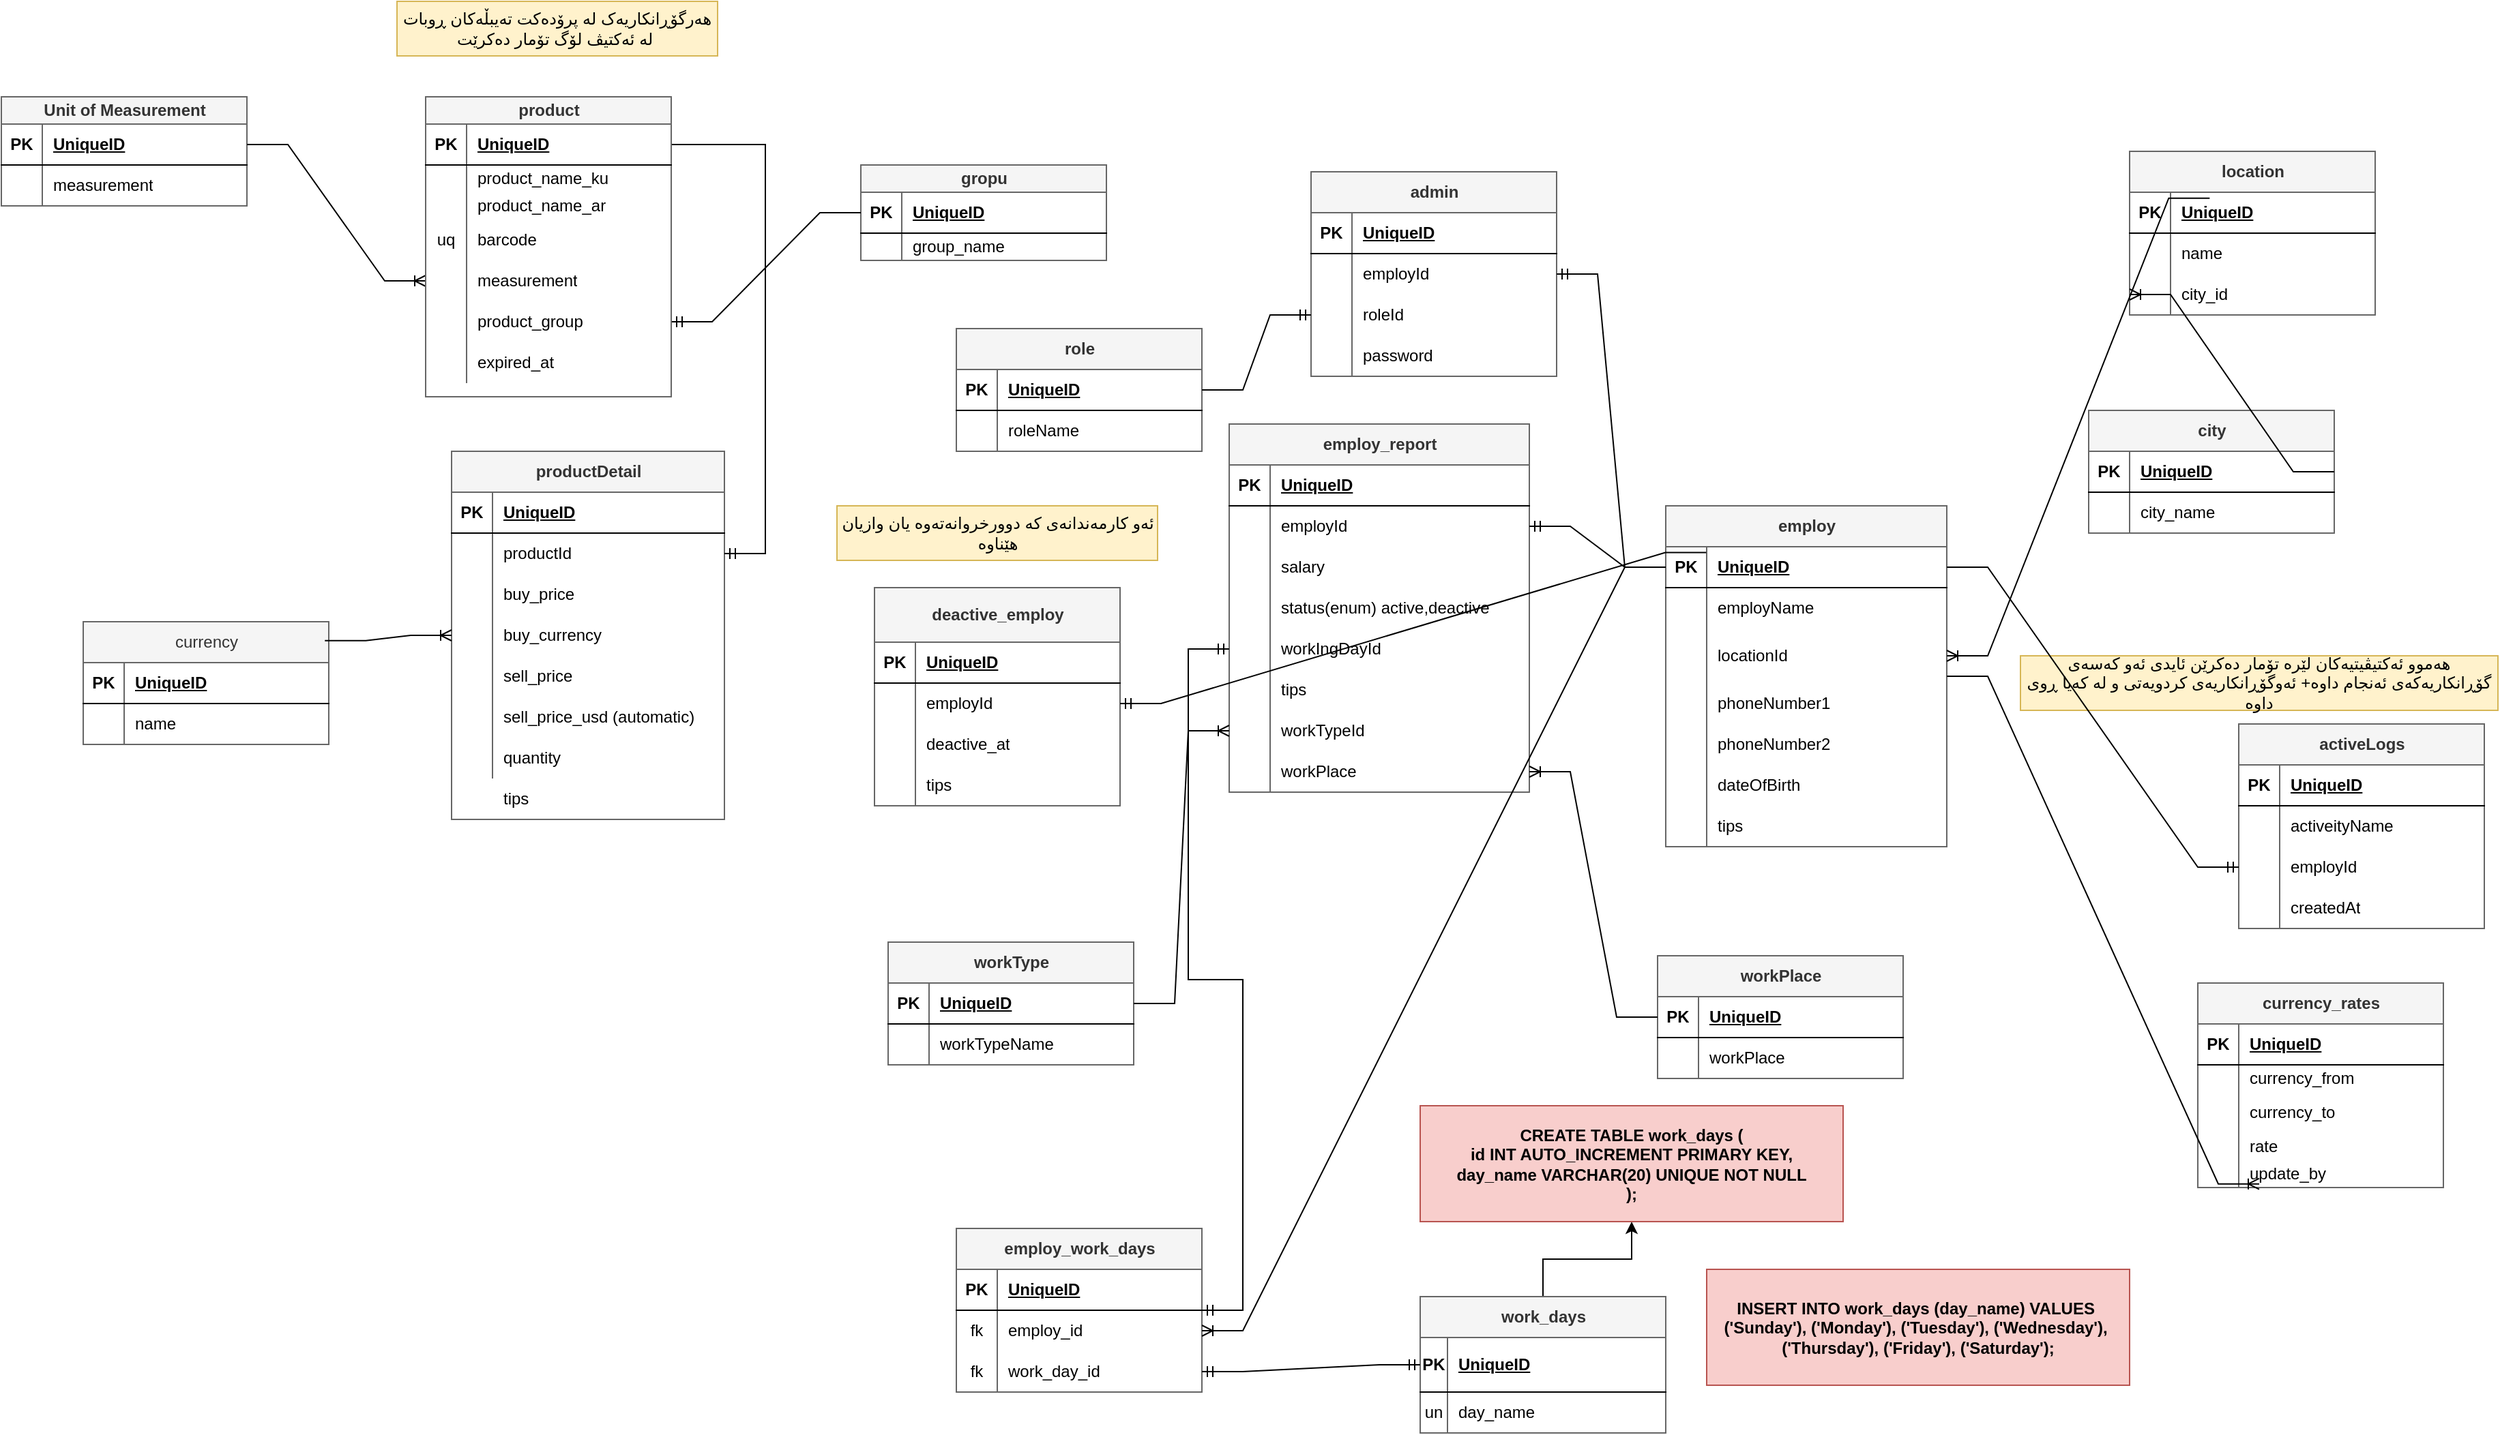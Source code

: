 <mxfile version="26.0.5">
  <diagram id="C5RBs43oDa-KdzZeNtuy" name="Page-1">
    <mxGraphModel dx="2336" dy="2038" grid="1" gridSize="10" guides="1" tooltips="1" connect="1" arrows="1" fold="1" page="1" pageScale="1" pageWidth="827" pageHeight="1169" math="0" shadow="0">
      <root>
        <mxCell id="WIyWlLk6GJQsqaUBKTNV-0" />
        <mxCell id="WIyWlLk6GJQsqaUBKTNV-1" parent="WIyWlLk6GJQsqaUBKTNV-0" />
        <mxCell id="1s9BsZ_CXHpVjG9EwpKI-13" value="gropu" style="shape=table;startSize=20;container=1;collapsible=1;childLayout=tableLayout;fixedRows=1;rowLines=0;fontStyle=1;align=center;resizeLast=1;html=1;fillColor=#f5f5f5;fontColor=#333333;strokeColor=#666666;" vertex="1" parent="WIyWlLk6GJQsqaUBKTNV-1">
          <mxGeometry x="280" y="100" width="180" height="70" as="geometry" />
        </mxCell>
        <mxCell id="1s9BsZ_CXHpVjG9EwpKI-14" value="" style="shape=tableRow;horizontal=0;startSize=0;swimlaneHead=0;swimlaneBody=0;fillColor=none;collapsible=0;dropTarget=0;points=[[0,0.5],[1,0.5]];portConstraint=eastwest;top=0;left=0;right=0;bottom=1;" vertex="1" parent="1s9BsZ_CXHpVjG9EwpKI-13">
          <mxGeometry y="20" width="180" height="30" as="geometry" />
        </mxCell>
        <mxCell id="1s9BsZ_CXHpVjG9EwpKI-15" value="PK" style="shape=partialRectangle;connectable=0;fillColor=none;top=0;left=0;bottom=0;right=0;fontStyle=1;overflow=hidden;whiteSpace=wrap;html=1;" vertex="1" parent="1s9BsZ_CXHpVjG9EwpKI-14">
          <mxGeometry width="30" height="30" as="geometry">
            <mxRectangle width="30" height="30" as="alternateBounds" />
          </mxGeometry>
        </mxCell>
        <mxCell id="1s9BsZ_CXHpVjG9EwpKI-16" value="UniqueID" style="shape=partialRectangle;connectable=0;fillColor=none;top=0;left=0;bottom=0;right=0;align=left;spacingLeft=6;fontStyle=5;overflow=hidden;whiteSpace=wrap;html=1;" vertex="1" parent="1s9BsZ_CXHpVjG9EwpKI-14">
          <mxGeometry x="30" width="150" height="30" as="geometry">
            <mxRectangle width="150" height="30" as="alternateBounds" />
          </mxGeometry>
        </mxCell>
        <mxCell id="1s9BsZ_CXHpVjG9EwpKI-17" value="" style="shape=tableRow;horizontal=0;startSize=0;swimlaneHead=0;swimlaneBody=0;fillColor=none;collapsible=0;dropTarget=0;points=[[0,0.5],[1,0.5]];portConstraint=eastwest;top=0;left=0;right=0;bottom=0;" vertex="1" parent="1s9BsZ_CXHpVjG9EwpKI-13">
          <mxGeometry y="50" width="180" height="20" as="geometry" />
        </mxCell>
        <mxCell id="1s9BsZ_CXHpVjG9EwpKI-18" value="" style="shape=partialRectangle;connectable=0;fillColor=none;top=0;left=0;bottom=0;right=0;editable=1;overflow=hidden;whiteSpace=wrap;html=1;" vertex="1" parent="1s9BsZ_CXHpVjG9EwpKI-17">
          <mxGeometry width="30" height="20" as="geometry">
            <mxRectangle width="30" height="20" as="alternateBounds" />
          </mxGeometry>
        </mxCell>
        <mxCell id="1s9BsZ_CXHpVjG9EwpKI-19" value="group_name" style="shape=partialRectangle;connectable=0;fillColor=none;top=0;left=0;bottom=0;right=0;align=left;spacingLeft=6;overflow=hidden;whiteSpace=wrap;html=1;" vertex="1" parent="1s9BsZ_CXHpVjG9EwpKI-17">
          <mxGeometry x="30" width="150" height="20" as="geometry">
            <mxRectangle width="150" height="20" as="alternateBounds" />
          </mxGeometry>
        </mxCell>
        <mxCell id="1s9BsZ_CXHpVjG9EwpKI-39" value="employ" style="shape=table;startSize=30;container=1;collapsible=1;childLayout=tableLayout;fixedRows=1;rowLines=0;fontStyle=1;align=center;resizeLast=1;html=1;fillColor=#f5f5f5;fontColor=#333333;strokeColor=#666666;" vertex="1" parent="WIyWlLk6GJQsqaUBKTNV-1">
          <mxGeometry x="870" y="350" width="206" height="250" as="geometry" />
        </mxCell>
        <mxCell id="1s9BsZ_CXHpVjG9EwpKI-40" value="" style="shape=tableRow;horizontal=0;startSize=0;swimlaneHead=0;swimlaneBody=0;fillColor=none;collapsible=0;dropTarget=0;points=[[0,0.5],[1,0.5]];portConstraint=eastwest;top=0;left=0;right=0;bottom=1;" vertex="1" parent="1s9BsZ_CXHpVjG9EwpKI-39">
          <mxGeometry y="30" width="206" height="30" as="geometry" />
        </mxCell>
        <mxCell id="1s9BsZ_CXHpVjG9EwpKI-41" value="PK" style="shape=partialRectangle;connectable=0;fillColor=none;top=0;left=0;bottom=0;right=0;fontStyle=1;overflow=hidden;whiteSpace=wrap;html=1;" vertex="1" parent="1s9BsZ_CXHpVjG9EwpKI-40">
          <mxGeometry width="30" height="30" as="geometry">
            <mxRectangle width="30" height="30" as="alternateBounds" />
          </mxGeometry>
        </mxCell>
        <mxCell id="1s9BsZ_CXHpVjG9EwpKI-42" value="UniqueID" style="shape=partialRectangle;connectable=0;fillColor=none;top=0;left=0;bottom=0;right=0;align=left;spacingLeft=6;fontStyle=5;overflow=hidden;whiteSpace=wrap;html=1;" vertex="1" parent="1s9BsZ_CXHpVjG9EwpKI-40">
          <mxGeometry x="30" width="176" height="30" as="geometry">
            <mxRectangle width="176" height="30" as="alternateBounds" />
          </mxGeometry>
        </mxCell>
        <mxCell id="1s9BsZ_CXHpVjG9EwpKI-43" value="" style="shape=tableRow;horizontal=0;startSize=0;swimlaneHead=0;swimlaneBody=0;fillColor=none;collapsible=0;dropTarget=0;points=[[0,0.5],[1,0.5]];portConstraint=eastwest;top=0;left=0;right=0;bottom=0;" vertex="1" parent="1s9BsZ_CXHpVjG9EwpKI-39">
          <mxGeometry y="60" width="206" height="30" as="geometry" />
        </mxCell>
        <mxCell id="1s9BsZ_CXHpVjG9EwpKI-44" value="" style="shape=partialRectangle;connectable=0;fillColor=none;top=0;left=0;bottom=0;right=0;editable=1;overflow=hidden;whiteSpace=wrap;html=1;" vertex="1" parent="1s9BsZ_CXHpVjG9EwpKI-43">
          <mxGeometry width="30" height="30" as="geometry">
            <mxRectangle width="30" height="30" as="alternateBounds" />
          </mxGeometry>
        </mxCell>
        <mxCell id="1s9BsZ_CXHpVjG9EwpKI-45" value="employName" style="shape=partialRectangle;connectable=0;fillColor=none;top=0;left=0;bottom=0;right=0;align=left;spacingLeft=6;overflow=hidden;whiteSpace=wrap;html=1;" vertex="1" parent="1s9BsZ_CXHpVjG9EwpKI-43">
          <mxGeometry x="30" width="176" height="30" as="geometry">
            <mxRectangle width="176" height="30" as="alternateBounds" />
          </mxGeometry>
        </mxCell>
        <mxCell id="1s9BsZ_CXHpVjG9EwpKI-46" value="" style="shape=tableRow;horizontal=0;startSize=0;swimlaneHead=0;swimlaneBody=0;fillColor=none;collapsible=0;dropTarget=0;points=[[0,0.5],[1,0.5]];portConstraint=eastwest;top=0;left=0;right=0;bottom=0;" vertex="1" parent="1s9BsZ_CXHpVjG9EwpKI-39">
          <mxGeometry y="90" width="206" height="40" as="geometry" />
        </mxCell>
        <mxCell id="1s9BsZ_CXHpVjG9EwpKI-47" value="" style="shape=partialRectangle;connectable=0;fillColor=none;top=0;left=0;bottom=0;right=0;editable=1;overflow=hidden;whiteSpace=wrap;html=1;" vertex="1" parent="1s9BsZ_CXHpVjG9EwpKI-46">
          <mxGeometry width="30" height="40" as="geometry">
            <mxRectangle width="30" height="40" as="alternateBounds" />
          </mxGeometry>
        </mxCell>
        <mxCell id="1s9BsZ_CXHpVjG9EwpKI-48" value="locationId" style="shape=partialRectangle;connectable=0;fillColor=none;top=0;left=0;bottom=0;right=0;align=left;spacingLeft=6;overflow=hidden;whiteSpace=wrap;html=1;" vertex="1" parent="1s9BsZ_CXHpVjG9EwpKI-46">
          <mxGeometry x="30" width="176" height="40" as="geometry">
            <mxRectangle width="176" height="40" as="alternateBounds" />
          </mxGeometry>
        </mxCell>
        <mxCell id="1s9BsZ_CXHpVjG9EwpKI-49" value="" style="shape=tableRow;horizontal=0;startSize=0;swimlaneHead=0;swimlaneBody=0;fillColor=none;collapsible=0;dropTarget=0;points=[[0,0.5],[1,0.5]];portConstraint=eastwest;top=0;left=0;right=0;bottom=0;" vertex="1" parent="1s9BsZ_CXHpVjG9EwpKI-39">
          <mxGeometry y="130" width="206" height="30" as="geometry" />
        </mxCell>
        <mxCell id="1s9BsZ_CXHpVjG9EwpKI-50" value="" style="shape=partialRectangle;connectable=0;fillColor=none;top=0;left=0;bottom=0;right=0;editable=1;overflow=hidden;whiteSpace=wrap;html=1;" vertex="1" parent="1s9BsZ_CXHpVjG9EwpKI-49">
          <mxGeometry width="30" height="30" as="geometry">
            <mxRectangle width="30" height="30" as="alternateBounds" />
          </mxGeometry>
        </mxCell>
        <mxCell id="1s9BsZ_CXHpVjG9EwpKI-51" value="phoneNumber1" style="shape=partialRectangle;connectable=0;fillColor=none;top=0;left=0;bottom=0;right=0;align=left;spacingLeft=6;overflow=hidden;whiteSpace=wrap;html=1;" vertex="1" parent="1s9BsZ_CXHpVjG9EwpKI-49">
          <mxGeometry x="30" width="176" height="30" as="geometry">
            <mxRectangle width="176" height="30" as="alternateBounds" />
          </mxGeometry>
        </mxCell>
        <mxCell id="1s9BsZ_CXHpVjG9EwpKI-337" value="" style="shape=tableRow;horizontal=0;startSize=0;swimlaneHead=0;swimlaneBody=0;fillColor=none;collapsible=0;dropTarget=0;points=[[0,0.5],[1,0.5]];portConstraint=eastwest;top=0;left=0;right=0;bottom=0;" vertex="1" parent="1s9BsZ_CXHpVjG9EwpKI-39">
          <mxGeometry y="160" width="206" height="30" as="geometry" />
        </mxCell>
        <mxCell id="1s9BsZ_CXHpVjG9EwpKI-338" value="" style="shape=partialRectangle;connectable=0;fillColor=none;top=0;left=0;bottom=0;right=0;editable=1;overflow=hidden;whiteSpace=wrap;html=1;" vertex="1" parent="1s9BsZ_CXHpVjG9EwpKI-337">
          <mxGeometry width="30" height="30" as="geometry">
            <mxRectangle width="30" height="30" as="alternateBounds" />
          </mxGeometry>
        </mxCell>
        <mxCell id="1s9BsZ_CXHpVjG9EwpKI-339" value="phoneNumber2" style="shape=partialRectangle;connectable=0;fillColor=none;top=0;left=0;bottom=0;right=0;align=left;spacingLeft=6;overflow=hidden;whiteSpace=wrap;html=1;" vertex="1" parent="1s9BsZ_CXHpVjG9EwpKI-337">
          <mxGeometry x="30" width="176" height="30" as="geometry">
            <mxRectangle width="176" height="30" as="alternateBounds" />
          </mxGeometry>
        </mxCell>
        <mxCell id="1s9BsZ_CXHpVjG9EwpKI-340" value="" style="shape=tableRow;horizontal=0;startSize=0;swimlaneHead=0;swimlaneBody=0;fillColor=none;collapsible=0;dropTarget=0;points=[[0,0.5],[1,0.5]];portConstraint=eastwest;top=0;left=0;right=0;bottom=0;" vertex="1" parent="1s9BsZ_CXHpVjG9EwpKI-39">
          <mxGeometry y="190" width="206" height="30" as="geometry" />
        </mxCell>
        <mxCell id="1s9BsZ_CXHpVjG9EwpKI-341" value="" style="shape=partialRectangle;connectable=0;fillColor=none;top=0;left=0;bottom=0;right=0;editable=1;overflow=hidden;whiteSpace=wrap;html=1;" vertex="1" parent="1s9BsZ_CXHpVjG9EwpKI-340">
          <mxGeometry width="30" height="30" as="geometry">
            <mxRectangle width="30" height="30" as="alternateBounds" />
          </mxGeometry>
        </mxCell>
        <mxCell id="1s9BsZ_CXHpVjG9EwpKI-342" value="dateOfBirth" style="shape=partialRectangle;connectable=0;fillColor=none;top=0;left=0;bottom=0;right=0;align=left;spacingLeft=6;overflow=hidden;whiteSpace=wrap;html=1;" vertex="1" parent="1s9BsZ_CXHpVjG9EwpKI-340">
          <mxGeometry x="30" width="176" height="30" as="geometry">
            <mxRectangle width="176" height="30" as="alternateBounds" />
          </mxGeometry>
        </mxCell>
        <mxCell id="1s9BsZ_CXHpVjG9EwpKI-334" value="" style="shape=tableRow;horizontal=0;startSize=0;swimlaneHead=0;swimlaneBody=0;fillColor=none;collapsible=0;dropTarget=0;points=[[0,0.5],[1,0.5]];portConstraint=eastwest;top=0;left=0;right=0;bottom=0;" vertex="1" parent="1s9BsZ_CXHpVjG9EwpKI-39">
          <mxGeometry y="220" width="206" height="30" as="geometry" />
        </mxCell>
        <mxCell id="1s9BsZ_CXHpVjG9EwpKI-335" value="" style="shape=partialRectangle;connectable=0;fillColor=none;top=0;left=0;bottom=0;right=0;editable=1;overflow=hidden;whiteSpace=wrap;html=1;" vertex="1" parent="1s9BsZ_CXHpVjG9EwpKI-334">
          <mxGeometry width="30" height="30" as="geometry">
            <mxRectangle width="30" height="30" as="alternateBounds" />
          </mxGeometry>
        </mxCell>
        <mxCell id="1s9BsZ_CXHpVjG9EwpKI-336" value="tips" style="shape=partialRectangle;connectable=0;fillColor=none;top=0;left=0;bottom=0;right=0;align=left;spacingLeft=6;overflow=hidden;whiteSpace=wrap;html=1;" vertex="1" parent="1s9BsZ_CXHpVjG9EwpKI-334">
          <mxGeometry x="30" width="176" height="30" as="geometry">
            <mxRectangle width="176" height="30" as="alternateBounds" />
          </mxGeometry>
        </mxCell>
        <mxCell id="1s9BsZ_CXHpVjG9EwpKI-130" value="role" style="shape=table;startSize=30;container=1;collapsible=1;childLayout=tableLayout;fixedRows=1;rowLines=0;fontStyle=1;align=center;resizeLast=1;html=1;fillColor=#f5f5f5;fontColor=#333333;strokeColor=#666666;" vertex="1" parent="WIyWlLk6GJQsqaUBKTNV-1">
          <mxGeometry x="350" y="220" width="180" height="90" as="geometry" />
        </mxCell>
        <mxCell id="1s9BsZ_CXHpVjG9EwpKI-131" value="" style="shape=tableRow;horizontal=0;startSize=0;swimlaneHead=0;swimlaneBody=0;fillColor=none;collapsible=0;dropTarget=0;points=[[0,0.5],[1,0.5]];portConstraint=eastwest;top=0;left=0;right=0;bottom=1;" vertex="1" parent="1s9BsZ_CXHpVjG9EwpKI-130">
          <mxGeometry y="30" width="180" height="30" as="geometry" />
        </mxCell>
        <mxCell id="1s9BsZ_CXHpVjG9EwpKI-132" value="PK" style="shape=partialRectangle;connectable=0;fillColor=none;top=0;left=0;bottom=0;right=0;fontStyle=1;overflow=hidden;whiteSpace=wrap;html=1;" vertex="1" parent="1s9BsZ_CXHpVjG9EwpKI-131">
          <mxGeometry width="30" height="30" as="geometry">
            <mxRectangle width="30" height="30" as="alternateBounds" />
          </mxGeometry>
        </mxCell>
        <mxCell id="1s9BsZ_CXHpVjG9EwpKI-133" value="UniqueID" style="shape=partialRectangle;connectable=0;fillColor=none;top=0;left=0;bottom=0;right=0;align=left;spacingLeft=6;fontStyle=5;overflow=hidden;whiteSpace=wrap;html=1;" vertex="1" parent="1s9BsZ_CXHpVjG9EwpKI-131">
          <mxGeometry x="30" width="150" height="30" as="geometry">
            <mxRectangle width="150" height="30" as="alternateBounds" />
          </mxGeometry>
        </mxCell>
        <mxCell id="1s9BsZ_CXHpVjG9EwpKI-134" value="" style="shape=tableRow;horizontal=0;startSize=0;swimlaneHead=0;swimlaneBody=0;fillColor=none;collapsible=0;dropTarget=0;points=[[0,0.5],[1,0.5]];portConstraint=eastwest;top=0;left=0;right=0;bottom=0;" vertex="1" parent="1s9BsZ_CXHpVjG9EwpKI-130">
          <mxGeometry y="60" width="180" height="30" as="geometry" />
        </mxCell>
        <mxCell id="1s9BsZ_CXHpVjG9EwpKI-135" value="" style="shape=partialRectangle;connectable=0;fillColor=none;top=0;left=0;bottom=0;right=0;editable=1;overflow=hidden;whiteSpace=wrap;html=1;" vertex="1" parent="1s9BsZ_CXHpVjG9EwpKI-134">
          <mxGeometry width="30" height="30" as="geometry">
            <mxRectangle width="30" height="30" as="alternateBounds" />
          </mxGeometry>
        </mxCell>
        <mxCell id="1s9BsZ_CXHpVjG9EwpKI-136" value="roleName" style="shape=partialRectangle;connectable=0;fillColor=none;top=0;left=0;bottom=0;right=0;align=left;spacingLeft=6;overflow=hidden;whiteSpace=wrap;html=1;" vertex="1" parent="1s9BsZ_CXHpVjG9EwpKI-134">
          <mxGeometry x="30" width="150" height="30" as="geometry">
            <mxRectangle width="150" height="30" as="alternateBounds" />
          </mxGeometry>
        </mxCell>
        <mxCell id="1s9BsZ_CXHpVjG9EwpKI-143" value="productDetail" style="shape=table;startSize=30;container=1;collapsible=1;childLayout=tableLayout;fixedRows=1;rowLines=0;fontStyle=1;align=center;resizeLast=1;html=1;fillColor=#f5f5f5;fontColor=#333333;strokeColor=#666666;" vertex="1" parent="WIyWlLk6GJQsqaUBKTNV-1">
          <mxGeometry x="-20" y="310" width="200" height="270" as="geometry" />
        </mxCell>
        <mxCell id="1s9BsZ_CXHpVjG9EwpKI-144" value="" style="shape=tableRow;horizontal=0;startSize=0;swimlaneHead=0;swimlaneBody=0;fillColor=none;collapsible=0;dropTarget=0;points=[[0,0.5],[1,0.5]];portConstraint=eastwest;top=0;left=0;right=0;bottom=1;" vertex="1" parent="1s9BsZ_CXHpVjG9EwpKI-143">
          <mxGeometry y="30" width="200" height="30" as="geometry" />
        </mxCell>
        <mxCell id="1s9BsZ_CXHpVjG9EwpKI-145" value="PK" style="shape=partialRectangle;connectable=0;fillColor=none;top=0;left=0;bottom=0;right=0;fontStyle=1;overflow=hidden;whiteSpace=wrap;html=1;" vertex="1" parent="1s9BsZ_CXHpVjG9EwpKI-144">
          <mxGeometry width="30" height="30" as="geometry">
            <mxRectangle width="30" height="30" as="alternateBounds" />
          </mxGeometry>
        </mxCell>
        <mxCell id="1s9BsZ_CXHpVjG9EwpKI-146" value="UniqueID" style="shape=partialRectangle;connectable=0;fillColor=none;top=0;left=0;bottom=0;right=0;align=left;spacingLeft=6;fontStyle=5;overflow=hidden;whiteSpace=wrap;html=1;" vertex="1" parent="1s9BsZ_CXHpVjG9EwpKI-144">
          <mxGeometry x="30" width="170" height="30" as="geometry">
            <mxRectangle width="170" height="30" as="alternateBounds" />
          </mxGeometry>
        </mxCell>
        <mxCell id="1s9BsZ_CXHpVjG9EwpKI-147" value="" style="shape=tableRow;horizontal=0;startSize=0;swimlaneHead=0;swimlaneBody=0;fillColor=none;collapsible=0;dropTarget=0;points=[[0,0.5],[1,0.5]];portConstraint=eastwest;top=0;left=0;right=0;bottom=0;" vertex="1" parent="1s9BsZ_CXHpVjG9EwpKI-143">
          <mxGeometry y="60" width="200" height="30" as="geometry" />
        </mxCell>
        <mxCell id="1s9BsZ_CXHpVjG9EwpKI-148" value="" style="shape=partialRectangle;connectable=0;fillColor=none;top=0;left=0;bottom=0;right=0;editable=1;overflow=hidden;whiteSpace=wrap;html=1;" vertex="1" parent="1s9BsZ_CXHpVjG9EwpKI-147">
          <mxGeometry width="30" height="30" as="geometry">
            <mxRectangle width="30" height="30" as="alternateBounds" />
          </mxGeometry>
        </mxCell>
        <mxCell id="1s9BsZ_CXHpVjG9EwpKI-149" value="productId" style="shape=partialRectangle;connectable=0;fillColor=none;top=0;left=0;bottom=0;right=0;align=left;spacingLeft=6;overflow=hidden;whiteSpace=wrap;html=1;" vertex="1" parent="1s9BsZ_CXHpVjG9EwpKI-147">
          <mxGeometry x="30" width="170" height="30" as="geometry">
            <mxRectangle width="170" height="30" as="alternateBounds" />
          </mxGeometry>
        </mxCell>
        <mxCell id="1s9BsZ_CXHpVjG9EwpKI-581" value="" style="shape=tableRow;horizontal=0;startSize=0;swimlaneHead=0;swimlaneBody=0;fillColor=none;collapsible=0;dropTarget=0;points=[[0,0.5],[1,0.5]];portConstraint=eastwest;top=0;left=0;right=0;bottom=0;" vertex="1" parent="1s9BsZ_CXHpVjG9EwpKI-143">
          <mxGeometry y="90" width="200" height="30" as="geometry" />
        </mxCell>
        <mxCell id="1s9BsZ_CXHpVjG9EwpKI-582" value="" style="shape=partialRectangle;connectable=0;fillColor=none;top=0;left=0;bottom=0;right=0;editable=1;overflow=hidden;whiteSpace=wrap;html=1;" vertex="1" parent="1s9BsZ_CXHpVjG9EwpKI-581">
          <mxGeometry width="30" height="30" as="geometry">
            <mxRectangle width="30" height="30" as="alternateBounds" />
          </mxGeometry>
        </mxCell>
        <mxCell id="1s9BsZ_CXHpVjG9EwpKI-583" value="buy_price" style="shape=partialRectangle;connectable=0;fillColor=none;top=0;left=0;bottom=0;right=0;align=left;spacingLeft=6;overflow=hidden;whiteSpace=wrap;html=1;" vertex="1" parent="1s9BsZ_CXHpVjG9EwpKI-581">
          <mxGeometry x="30" width="170" height="30" as="geometry">
            <mxRectangle width="170" height="30" as="alternateBounds" />
          </mxGeometry>
        </mxCell>
        <mxCell id="1s9BsZ_CXHpVjG9EwpKI-584" value="" style="shape=tableRow;horizontal=0;startSize=0;swimlaneHead=0;swimlaneBody=0;fillColor=none;collapsible=0;dropTarget=0;points=[[0,0.5],[1,0.5]];portConstraint=eastwest;top=0;left=0;right=0;bottom=0;" vertex="1" parent="1s9BsZ_CXHpVjG9EwpKI-143">
          <mxGeometry y="120" width="200" height="30" as="geometry" />
        </mxCell>
        <mxCell id="1s9BsZ_CXHpVjG9EwpKI-585" value="" style="shape=partialRectangle;connectable=0;fillColor=none;top=0;left=0;bottom=0;right=0;editable=1;overflow=hidden;whiteSpace=wrap;html=1;" vertex="1" parent="1s9BsZ_CXHpVjG9EwpKI-584">
          <mxGeometry width="30" height="30" as="geometry">
            <mxRectangle width="30" height="30" as="alternateBounds" />
          </mxGeometry>
        </mxCell>
        <mxCell id="1s9BsZ_CXHpVjG9EwpKI-586" value="buy_currency" style="shape=partialRectangle;connectable=0;fillColor=none;top=0;left=0;bottom=0;right=0;align=left;spacingLeft=6;overflow=hidden;whiteSpace=wrap;html=1;" vertex="1" parent="1s9BsZ_CXHpVjG9EwpKI-584">
          <mxGeometry x="30" width="170" height="30" as="geometry">
            <mxRectangle width="170" height="30" as="alternateBounds" />
          </mxGeometry>
        </mxCell>
        <mxCell id="1s9BsZ_CXHpVjG9EwpKI-575" value="" style="shape=tableRow;horizontal=0;startSize=0;swimlaneHead=0;swimlaneBody=0;fillColor=none;collapsible=0;dropTarget=0;points=[[0,0.5],[1,0.5]];portConstraint=eastwest;top=0;left=0;right=0;bottom=0;" vertex="1" parent="1s9BsZ_CXHpVjG9EwpKI-143">
          <mxGeometry y="150" width="200" height="30" as="geometry" />
        </mxCell>
        <mxCell id="1s9BsZ_CXHpVjG9EwpKI-576" value="" style="shape=partialRectangle;connectable=0;fillColor=none;top=0;left=0;bottom=0;right=0;editable=1;overflow=hidden;whiteSpace=wrap;html=1;" vertex="1" parent="1s9BsZ_CXHpVjG9EwpKI-575">
          <mxGeometry width="30" height="30" as="geometry">
            <mxRectangle width="30" height="30" as="alternateBounds" />
          </mxGeometry>
        </mxCell>
        <mxCell id="1s9BsZ_CXHpVjG9EwpKI-577" value="sell_price" style="shape=partialRectangle;connectable=0;fillColor=none;top=0;left=0;bottom=0;right=0;align=left;spacingLeft=6;overflow=hidden;whiteSpace=wrap;html=1;" vertex="1" parent="1s9BsZ_CXHpVjG9EwpKI-575">
          <mxGeometry x="30" width="170" height="30" as="geometry">
            <mxRectangle width="170" height="30" as="alternateBounds" />
          </mxGeometry>
        </mxCell>
        <mxCell id="1s9BsZ_CXHpVjG9EwpKI-604" value="" style="shape=tableRow;horizontal=0;startSize=0;swimlaneHead=0;swimlaneBody=0;fillColor=none;collapsible=0;dropTarget=0;points=[[0,0.5],[1,0.5]];portConstraint=eastwest;top=0;left=0;right=0;bottom=0;" vertex="1" parent="1s9BsZ_CXHpVjG9EwpKI-143">
          <mxGeometry y="180" width="200" height="30" as="geometry" />
        </mxCell>
        <mxCell id="1s9BsZ_CXHpVjG9EwpKI-605" value="" style="shape=partialRectangle;connectable=0;fillColor=none;top=0;left=0;bottom=0;right=0;editable=1;overflow=hidden;whiteSpace=wrap;html=1;" vertex="1" parent="1s9BsZ_CXHpVjG9EwpKI-604">
          <mxGeometry width="30" height="30" as="geometry">
            <mxRectangle width="30" height="30" as="alternateBounds" />
          </mxGeometry>
        </mxCell>
        <mxCell id="1s9BsZ_CXHpVjG9EwpKI-606" value="sell_price_usd (automatic)" style="shape=partialRectangle;connectable=0;fillColor=none;top=0;left=0;bottom=0;right=0;align=left;spacingLeft=6;overflow=hidden;whiteSpace=wrap;html=1;" vertex="1" parent="1s9BsZ_CXHpVjG9EwpKI-604">
          <mxGeometry x="30" width="170" height="30" as="geometry">
            <mxRectangle width="170" height="30" as="alternateBounds" />
          </mxGeometry>
        </mxCell>
        <mxCell id="1s9BsZ_CXHpVjG9EwpKI-578" value="" style="shape=tableRow;horizontal=0;startSize=0;swimlaneHead=0;swimlaneBody=0;fillColor=none;collapsible=0;dropTarget=0;points=[[0,0.5],[1,0.5]];portConstraint=eastwest;top=0;left=0;right=0;bottom=0;" vertex="1" parent="1s9BsZ_CXHpVjG9EwpKI-143">
          <mxGeometry y="210" width="200" height="30" as="geometry" />
        </mxCell>
        <mxCell id="1s9BsZ_CXHpVjG9EwpKI-579" value="" style="shape=partialRectangle;connectable=0;fillColor=none;top=0;left=0;bottom=0;right=0;editable=1;overflow=hidden;whiteSpace=wrap;html=1;" vertex="1" parent="1s9BsZ_CXHpVjG9EwpKI-578">
          <mxGeometry width="30" height="30" as="geometry">
            <mxRectangle width="30" height="30" as="alternateBounds" />
          </mxGeometry>
        </mxCell>
        <mxCell id="1s9BsZ_CXHpVjG9EwpKI-580" value="quantity" style="shape=partialRectangle;connectable=0;fillColor=none;top=0;left=0;bottom=0;right=0;align=left;spacingLeft=6;overflow=hidden;whiteSpace=wrap;html=1;" vertex="1" parent="1s9BsZ_CXHpVjG9EwpKI-578">
          <mxGeometry x="30" width="170" height="30" as="geometry">
            <mxRectangle width="170" height="30" as="alternateBounds" />
          </mxGeometry>
        </mxCell>
        <mxCell id="1s9BsZ_CXHpVjG9EwpKI-156" value="activeLogs" style="shape=table;startSize=30;container=1;collapsible=1;childLayout=tableLayout;fixedRows=1;rowLines=0;fontStyle=1;align=center;resizeLast=1;html=1;fillColor=#f5f5f5;fontColor=#333333;strokeColor=#666666;" vertex="1" parent="WIyWlLk6GJQsqaUBKTNV-1">
          <mxGeometry x="1290" y="510" width="180" height="150" as="geometry" />
        </mxCell>
        <mxCell id="1s9BsZ_CXHpVjG9EwpKI-157" value="" style="shape=tableRow;horizontal=0;startSize=0;swimlaneHead=0;swimlaneBody=0;fillColor=none;collapsible=0;dropTarget=0;points=[[0,0.5],[1,0.5]];portConstraint=eastwest;top=0;left=0;right=0;bottom=1;" vertex="1" parent="1s9BsZ_CXHpVjG9EwpKI-156">
          <mxGeometry y="30" width="180" height="30" as="geometry" />
        </mxCell>
        <mxCell id="1s9BsZ_CXHpVjG9EwpKI-158" value="PK" style="shape=partialRectangle;connectable=0;fillColor=none;top=0;left=0;bottom=0;right=0;fontStyle=1;overflow=hidden;whiteSpace=wrap;html=1;" vertex="1" parent="1s9BsZ_CXHpVjG9EwpKI-157">
          <mxGeometry width="30" height="30" as="geometry">
            <mxRectangle width="30" height="30" as="alternateBounds" />
          </mxGeometry>
        </mxCell>
        <mxCell id="1s9BsZ_CXHpVjG9EwpKI-159" value="UniqueID" style="shape=partialRectangle;connectable=0;fillColor=none;top=0;left=0;bottom=0;right=0;align=left;spacingLeft=6;fontStyle=5;overflow=hidden;whiteSpace=wrap;html=1;" vertex="1" parent="1s9BsZ_CXHpVjG9EwpKI-157">
          <mxGeometry x="30" width="150" height="30" as="geometry">
            <mxRectangle width="150" height="30" as="alternateBounds" />
          </mxGeometry>
        </mxCell>
        <mxCell id="1s9BsZ_CXHpVjG9EwpKI-160" value="" style="shape=tableRow;horizontal=0;startSize=0;swimlaneHead=0;swimlaneBody=0;fillColor=none;collapsible=0;dropTarget=0;points=[[0,0.5],[1,0.5]];portConstraint=eastwest;top=0;left=0;right=0;bottom=0;" vertex="1" parent="1s9BsZ_CXHpVjG9EwpKI-156">
          <mxGeometry y="60" width="180" height="30" as="geometry" />
        </mxCell>
        <mxCell id="1s9BsZ_CXHpVjG9EwpKI-161" value="" style="shape=partialRectangle;connectable=0;fillColor=none;top=0;left=0;bottom=0;right=0;editable=1;overflow=hidden;whiteSpace=wrap;html=1;" vertex="1" parent="1s9BsZ_CXHpVjG9EwpKI-160">
          <mxGeometry width="30" height="30" as="geometry">
            <mxRectangle width="30" height="30" as="alternateBounds" />
          </mxGeometry>
        </mxCell>
        <mxCell id="1s9BsZ_CXHpVjG9EwpKI-162" value="activeityName" style="shape=partialRectangle;connectable=0;fillColor=none;top=0;left=0;bottom=0;right=0;align=left;spacingLeft=6;overflow=hidden;whiteSpace=wrap;html=1;" vertex="1" parent="1s9BsZ_CXHpVjG9EwpKI-160">
          <mxGeometry x="30" width="150" height="30" as="geometry">
            <mxRectangle width="150" height="30" as="alternateBounds" />
          </mxGeometry>
        </mxCell>
        <mxCell id="1s9BsZ_CXHpVjG9EwpKI-163" value="" style="shape=tableRow;horizontal=0;startSize=0;swimlaneHead=0;swimlaneBody=0;fillColor=none;collapsible=0;dropTarget=0;points=[[0,0.5],[1,0.5]];portConstraint=eastwest;top=0;left=0;right=0;bottom=0;" vertex="1" parent="1s9BsZ_CXHpVjG9EwpKI-156">
          <mxGeometry y="90" width="180" height="30" as="geometry" />
        </mxCell>
        <mxCell id="1s9BsZ_CXHpVjG9EwpKI-164" value="" style="shape=partialRectangle;connectable=0;fillColor=none;top=0;left=0;bottom=0;right=0;editable=1;overflow=hidden;whiteSpace=wrap;html=1;" vertex="1" parent="1s9BsZ_CXHpVjG9EwpKI-163">
          <mxGeometry width="30" height="30" as="geometry">
            <mxRectangle width="30" height="30" as="alternateBounds" />
          </mxGeometry>
        </mxCell>
        <mxCell id="1s9BsZ_CXHpVjG9EwpKI-165" value="employId" style="shape=partialRectangle;connectable=0;fillColor=none;top=0;left=0;bottom=0;right=0;align=left;spacingLeft=6;overflow=hidden;whiteSpace=wrap;html=1;" vertex="1" parent="1s9BsZ_CXHpVjG9EwpKI-163">
          <mxGeometry x="30" width="150" height="30" as="geometry">
            <mxRectangle width="150" height="30" as="alternateBounds" />
          </mxGeometry>
        </mxCell>
        <mxCell id="1s9BsZ_CXHpVjG9EwpKI-166" value="" style="shape=tableRow;horizontal=0;startSize=0;swimlaneHead=0;swimlaneBody=0;fillColor=none;collapsible=0;dropTarget=0;points=[[0,0.5],[1,0.5]];portConstraint=eastwest;top=0;left=0;right=0;bottom=0;" vertex="1" parent="1s9BsZ_CXHpVjG9EwpKI-156">
          <mxGeometry y="120" width="180" height="30" as="geometry" />
        </mxCell>
        <mxCell id="1s9BsZ_CXHpVjG9EwpKI-167" value="" style="shape=partialRectangle;connectable=0;fillColor=none;top=0;left=0;bottom=0;right=0;editable=1;overflow=hidden;whiteSpace=wrap;html=1;" vertex="1" parent="1s9BsZ_CXHpVjG9EwpKI-166">
          <mxGeometry width="30" height="30" as="geometry">
            <mxRectangle width="30" height="30" as="alternateBounds" />
          </mxGeometry>
        </mxCell>
        <mxCell id="1s9BsZ_CXHpVjG9EwpKI-168" value="createdAt" style="shape=partialRectangle;connectable=0;fillColor=none;top=0;left=0;bottom=0;right=0;align=left;spacingLeft=6;overflow=hidden;whiteSpace=wrap;html=1;" vertex="1" parent="1s9BsZ_CXHpVjG9EwpKI-166">
          <mxGeometry x="30" width="150" height="30" as="geometry">
            <mxRectangle width="150" height="30" as="alternateBounds" />
          </mxGeometry>
        </mxCell>
        <mxCell id="1s9BsZ_CXHpVjG9EwpKI-253" value="city" style="shape=table;startSize=30;container=1;collapsible=1;childLayout=tableLayout;fixedRows=1;rowLines=0;fontStyle=1;align=center;resizeLast=1;html=1;fillColor=#f5f5f5;fontColor=#333333;strokeColor=#666666;" vertex="1" parent="WIyWlLk6GJQsqaUBKTNV-1">
          <mxGeometry x="1180" y="280" width="180" height="90" as="geometry" />
        </mxCell>
        <mxCell id="1s9BsZ_CXHpVjG9EwpKI-254" value="" style="shape=tableRow;horizontal=0;startSize=0;swimlaneHead=0;swimlaneBody=0;fillColor=none;collapsible=0;dropTarget=0;points=[[0,0.5],[1,0.5]];portConstraint=eastwest;top=0;left=0;right=0;bottom=1;" vertex="1" parent="1s9BsZ_CXHpVjG9EwpKI-253">
          <mxGeometry y="30" width="180" height="30" as="geometry" />
        </mxCell>
        <mxCell id="1s9BsZ_CXHpVjG9EwpKI-255" value="PK" style="shape=partialRectangle;connectable=0;fillColor=none;top=0;left=0;bottom=0;right=0;fontStyle=1;overflow=hidden;whiteSpace=wrap;html=1;" vertex="1" parent="1s9BsZ_CXHpVjG9EwpKI-254">
          <mxGeometry width="30" height="30" as="geometry">
            <mxRectangle width="30" height="30" as="alternateBounds" />
          </mxGeometry>
        </mxCell>
        <mxCell id="1s9BsZ_CXHpVjG9EwpKI-256" value="UniqueID" style="shape=partialRectangle;connectable=0;fillColor=none;top=0;left=0;bottom=0;right=0;align=left;spacingLeft=6;fontStyle=5;overflow=hidden;whiteSpace=wrap;html=1;" vertex="1" parent="1s9BsZ_CXHpVjG9EwpKI-254">
          <mxGeometry x="30" width="150" height="30" as="geometry">
            <mxRectangle width="150" height="30" as="alternateBounds" />
          </mxGeometry>
        </mxCell>
        <mxCell id="1s9BsZ_CXHpVjG9EwpKI-257" value="" style="shape=tableRow;horizontal=0;startSize=0;swimlaneHead=0;swimlaneBody=0;fillColor=none;collapsible=0;dropTarget=0;points=[[0,0.5],[1,0.5]];portConstraint=eastwest;top=0;left=0;right=0;bottom=0;" vertex="1" parent="1s9BsZ_CXHpVjG9EwpKI-253">
          <mxGeometry y="60" width="180" height="30" as="geometry" />
        </mxCell>
        <mxCell id="1s9BsZ_CXHpVjG9EwpKI-258" value="" style="shape=partialRectangle;connectable=0;fillColor=none;top=0;left=0;bottom=0;right=0;editable=1;overflow=hidden;whiteSpace=wrap;html=1;" vertex="1" parent="1s9BsZ_CXHpVjG9EwpKI-257">
          <mxGeometry width="30" height="30" as="geometry">
            <mxRectangle width="30" height="30" as="alternateBounds" />
          </mxGeometry>
        </mxCell>
        <mxCell id="1s9BsZ_CXHpVjG9EwpKI-259" value="city_name" style="shape=partialRectangle;connectable=0;fillColor=none;top=0;left=0;bottom=0;right=0;align=left;spacingLeft=6;overflow=hidden;whiteSpace=wrap;html=1;" vertex="1" parent="1s9BsZ_CXHpVjG9EwpKI-257">
          <mxGeometry x="30" width="150" height="30" as="geometry">
            <mxRectangle width="150" height="30" as="alternateBounds" />
          </mxGeometry>
        </mxCell>
        <mxCell id="1s9BsZ_CXHpVjG9EwpKI-279" value="location" style="shape=table;startSize=30;container=1;collapsible=1;childLayout=tableLayout;fixedRows=1;rowLines=0;fontStyle=1;align=center;resizeLast=1;html=1;fillColor=#f5f5f5;fontColor=#333333;strokeColor=#666666;" vertex="1" parent="WIyWlLk6GJQsqaUBKTNV-1">
          <mxGeometry x="1210" y="90" width="180" height="120" as="geometry" />
        </mxCell>
        <mxCell id="1s9BsZ_CXHpVjG9EwpKI-280" value="" style="shape=tableRow;horizontal=0;startSize=0;swimlaneHead=0;swimlaneBody=0;fillColor=none;collapsible=0;dropTarget=0;points=[[0,0.5],[1,0.5]];portConstraint=eastwest;top=0;left=0;right=0;bottom=1;" vertex="1" parent="1s9BsZ_CXHpVjG9EwpKI-279">
          <mxGeometry y="30" width="180" height="30" as="geometry" />
        </mxCell>
        <mxCell id="1s9BsZ_CXHpVjG9EwpKI-281" value="PK" style="shape=partialRectangle;connectable=0;fillColor=none;top=0;left=0;bottom=0;right=0;fontStyle=1;overflow=hidden;whiteSpace=wrap;html=1;" vertex="1" parent="1s9BsZ_CXHpVjG9EwpKI-280">
          <mxGeometry width="30" height="30" as="geometry">
            <mxRectangle width="30" height="30" as="alternateBounds" />
          </mxGeometry>
        </mxCell>
        <mxCell id="1s9BsZ_CXHpVjG9EwpKI-282" value="UniqueID" style="shape=partialRectangle;connectable=0;fillColor=none;top=0;left=0;bottom=0;right=0;align=left;spacingLeft=6;fontStyle=5;overflow=hidden;whiteSpace=wrap;html=1;" vertex="1" parent="1s9BsZ_CXHpVjG9EwpKI-280">
          <mxGeometry x="30" width="150" height="30" as="geometry">
            <mxRectangle width="150" height="30" as="alternateBounds" />
          </mxGeometry>
        </mxCell>
        <mxCell id="1s9BsZ_CXHpVjG9EwpKI-283" value="" style="shape=tableRow;horizontal=0;startSize=0;swimlaneHead=0;swimlaneBody=0;fillColor=none;collapsible=0;dropTarget=0;points=[[0,0.5],[1,0.5]];portConstraint=eastwest;top=0;left=0;right=0;bottom=0;" vertex="1" parent="1s9BsZ_CXHpVjG9EwpKI-279">
          <mxGeometry y="60" width="180" height="30" as="geometry" />
        </mxCell>
        <mxCell id="1s9BsZ_CXHpVjG9EwpKI-284" value="" style="shape=partialRectangle;connectable=0;fillColor=none;top=0;left=0;bottom=0;right=0;editable=1;overflow=hidden;whiteSpace=wrap;html=1;" vertex="1" parent="1s9BsZ_CXHpVjG9EwpKI-283">
          <mxGeometry width="30" height="30" as="geometry">
            <mxRectangle width="30" height="30" as="alternateBounds" />
          </mxGeometry>
        </mxCell>
        <mxCell id="1s9BsZ_CXHpVjG9EwpKI-285" value="name" style="shape=partialRectangle;connectable=0;fillColor=none;top=0;left=0;bottom=0;right=0;align=left;spacingLeft=6;overflow=hidden;whiteSpace=wrap;html=1;" vertex="1" parent="1s9BsZ_CXHpVjG9EwpKI-283">
          <mxGeometry x="30" width="150" height="30" as="geometry">
            <mxRectangle width="150" height="30" as="alternateBounds" />
          </mxGeometry>
        </mxCell>
        <mxCell id="1s9BsZ_CXHpVjG9EwpKI-286" value="" style="shape=tableRow;horizontal=0;startSize=0;swimlaneHead=0;swimlaneBody=0;fillColor=none;collapsible=0;dropTarget=0;points=[[0,0.5],[1,0.5]];portConstraint=eastwest;top=0;left=0;right=0;bottom=0;" vertex="1" parent="1s9BsZ_CXHpVjG9EwpKI-279">
          <mxGeometry y="90" width="180" height="30" as="geometry" />
        </mxCell>
        <mxCell id="1s9BsZ_CXHpVjG9EwpKI-287" value="" style="shape=partialRectangle;connectable=0;fillColor=none;top=0;left=0;bottom=0;right=0;editable=1;overflow=hidden;whiteSpace=wrap;html=1;" vertex="1" parent="1s9BsZ_CXHpVjG9EwpKI-286">
          <mxGeometry width="30" height="30" as="geometry">
            <mxRectangle width="30" height="30" as="alternateBounds" />
          </mxGeometry>
        </mxCell>
        <mxCell id="1s9BsZ_CXHpVjG9EwpKI-288" value="city_id" style="shape=partialRectangle;connectable=0;fillColor=none;top=0;left=0;bottom=0;right=0;align=left;spacingLeft=6;overflow=hidden;whiteSpace=wrap;html=1;" vertex="1" parent="1s9BsZ_CXHpVjG9EwpKI-286">
          <mxGeometry x="30" width="150" height="30" as="geometry">
            <mxRectangle width="150" height="30" as="alternateBounds" />
          </mxGeometry>
        </mxCell>
        <mxCell id="1s9BsZ_CXHpVjG9EwpKI-292" value="" style="edgeStyle=entityRelationEdgeStyle;fontSize=12;html=1;endArrow=ERoneToMany;rounded=0;entryX=0;entryY=0.5;entryDx=0;entryDy=0;exitX=1;exitY=0.5;exitDx=0;exitDy=0;" edge="1" parent="WIyWlLk6GJQsqaUBKTNV-1" source="1s9BsZ_CXHpVjG9EwpKI-254" target="1s9BsZ_CXHpVjG9EwpKI-286">
          <mxGeometry width="100" height="100" relative="1" as="geometry">
            <mxPoint x="867" y="450" as="sourcePoint" />
            <mxPoint x="967" y="350" as="targetPoint" />
          </mxGeometry>
        </mxCell>
        <mxCell id="1s9BsZ_CXHpVjG9EwpKI-302" value="" style="edgeStyle=entityRelationEdgeStyle;fontSize=12;html=1;endArrow=ERoneToMany;rounded=0;exitX=0.326;exitY=0.144;exitDx=0;exitDy=0;exitPerimeter=0;" edge="1" parent="WIyWlLk6GJQsqaUBKTNV-1" source="1s9BsZ_CXHpVjG9EwpKI-280" target="1s9BsZ_CXHpVjG9EwpKI-46">
          <mxGeometry width="100" height="100" relative="1" as="geometry">
            <mxPoint x="500" y="500" as="sourcePoint" />
            <mxPoint x="600" y="400" as="targetPoint" />
            <Array as="points">
              <mxPoint x="1220" y="140" />
              <mxPoint x="1200" y="170" />
            </Array>
          </mxGeometry>
        </mxCell>
        <mxCell id="1s9BsZ_CXHpVjG9EwpKI-328" value="" style="edgeStyle=entityRelationEdgeStyle;fontSize=12;html=1;endArrow=ERmandOne;rounded=0;" edge="1" parent="WIyWlLk6GJQsqaUBKTNV-1" source="1s9BsZ_CXHpVjG9EwpKI-1" target="1s9BsZ_CXHpVjG9EwpKI-147">
          <mxGeometry width="100" height="100" relative="1" as="geometry">
            <mxPoint x="-30" y="455" as="sourcePoint" />
            <mxPoint x="70" y="355" as="targetPoint" />
          </mxGeometry>
        </mxCell>
        <mxCell id="1s9BsZ_CXHpVjG9EwpKI-329" value="" style="edgeStyle=entityRelationEdgeStyle;fontSize=12;html=1;endArrow=ERmandOne;rounded=0;" edge="1" parent="WIyWlLk6GJQsqaUBKTNV-1" source="1s9BsZ_CXHpVjG9EwpKI-14" target="1s9BsZ_CXHpVjG9EwpKI-7">
          <mxGeometry width="100" height="100" relative="1" as="geometry">
            <mxPoint x="340" y="135" as="sourcePoint" />
            <mxPoint x="420" y="470" as="targetPoint" />
          </mxGeometry>
        </mxCell>
        <mxCell id="1s9BsZ_CXHpVjG9EwpKI-330" value="هەموو ئەکتیڤیتیەکان لێرە تۆمار دەکرێن ئایدی ئەو کەسەی گۆڕانکاریەکەی ئەنجام داوە+ ئەوگۆڕانکاریەی کردویەتی و لە کەیا ڕوی داوە" style="rounded=0;whiteSpace=wrap;html=1;fillColor=#fff2cc;strokeColor=#d6b656;" vertex="1" parent="WIyWlLk6GJQsqaUBKTNV-1">
          <mxGeometry x="1130" y="460" width="350" height="40" as="geometry" />
        </mxCell>
        <mxCell id="1s9BsZ_CXHpVjG9EwpKI-362" value="admin" style="shape=table;startSize=30;container=1;collapsible=1;childLayout=tableLayout;fixedRows=1;rowLines=0;fontStyle=1;align=center;resizeLast=1;html=1;fillColor=#f5f5f5;fontColor=#333333;strokeColor=#666666;" vertex="1" parent="WIyWlLk6GJQsqaUBKTNV-1">
          <mxGeometry x="610" y="105" width="180" height="150" as="geometry" />
        </mxCell>
        <mxCell id="1s9BsZ_CXHpVjG9EwpKI-363" value="" style="shape=tableRow;horizontal=0;startSize=0;swimlaneHead=0;swimlaneBody=0;fillColor=none;collapsible=0;dropTarget=0;points=[[0,0.5],[1,0.5]];portConstraint=eastwest;top=0;left=0;right=0;bottom=1;" vertex="1" parent="1s9BsZ_CXHpVjG9EwpKI-362">
          <mxGeometry y="30" width="180" height="30" as="geometry" />
        </mxCell>
        <mxCell id="1s9BsZ_CXHpVjG9EwpKI-364" value="PK" style="shape=partialRectangle;connectable=0;fillColor=none;top=0;left=0;bottom=0;right=0;fontStyle=1;overflow=hidden;whiteSpace=wrap;html=1;" vertex="1" parent="1s9BsZ_CXHpVjG9EwpKI-363">
          <mxGeometry width="30" height="30" as="geometry">
            <mxRectangle width="30" height="30" as="alternateBounds" />
          </mxGeometry>
        </mxCell>
        <mxCell id="1s9BsZ_CXHpVjG9EwpKI-365" value="UniqueID" style="shape=partialRectangle;connectable=0;fillColor=none;top=0;left=0;bottom=0;right=0;align=left;spacingLeft=6;fontStyle=5;overflow=hidden;whiteSpace=wrap;html=1;" vertex="1" parent="1s9BsZ_CXHpVjG9EwpKI-363">
          <mxGeometry x="30" width="150" height="30" as="geometry">
            <mxRectangle width="150" height="30" as="alternateBounds" />
          </mxGeometry>
        </mxCell>
        <mxCell id="1s9BsZ_CXHpVjG9EwpKI-366" value="" style="shape=tableRow;horizontal=0;startSize=0;swimlaneHead=0;swimlaneBody=0;fillColor=none;collapsible=0;dropTarget=0;points=[[0,0.5],[1,0.5]];portConstraint=eastwest;top=0;left=0;right=0;bottom=0;" vertex="1" parent="1s9BsZ_CXHpVjG9EwpKI-362">
          <mxGeometry y="60" width="180" height="30" as="geometry" />
        </mxCell>
        <mxCell id="1s9BsZ_CXHpVjG9EwpKI-367" value="" style="shape=partialRectangle;connectable=0;fillColor=none;top=0;left=0;bottom=0;right=0;editable=1;overflow=hidden;whiteSpace=wrap;html=1;" vertex="1" parent="1s9BsZ_CXHpVjG9EwpKI-366">
          <mxGeometry width="30" height="30" as="geometry">
            <mxRectangle width="30" height="30" as="alternateBounds" />
          </mxGeometry>
        </mxCell>
        <mxCell id="1s9BsZ_CXHpVjG9EwpKI-368" value="employId" style="shape=partialRectangle;connectable=0;fillColor=none;top=0;left=0;bottom=0;right=0;align=left;spacingLeft=6;overflow=hidden;whiteSpace=wrap;html=1;" vertex="1" parent="1s9BsZ_CXHpVjG9EwpKI-366">
          <mxGeometry x="30" width="150" height="30" as="geometry">
            <mxRectangle width="150" height="30" as="alternateBounds" />
          </mxGeometry>
        </mxCell>
        <mxCell id="1s9BsZ_CXHpVjG9EwpKI-369" value="" style="shape=tableRow;horizontal=0;startSize=0;swimlaneHead=0;swimlaneBody=0;fillColor=none;collapsible=0;dropTarget=0;points=[[0,0.5],[1,0.5]];portConstraint=eastwest;top=0;left=0;right=0;bottom=0;" vertex="1" parent="1s9BsZ_CXHpVjG9EwpKI-362">
          <mxGeometry y="90" width="180" height="30" as="geometry" />
        </mxCell>
        <mxCell id="1s9BsZ_CXHpVjG9EwpKI-370" value="" style="shape=partialRectangle;connectable=0;fillColor=none;top=0;left=0;bottom=0;right=0;editable=1;overflow=hidden;whiteSpace=wrap;html=1;" vertex="1" parent="1s9BsZ_CXHpVjG9EwpKI-369">
          <mxGeometry width="30" height="30" as="geometry">
            <mxRectangle width="30" height="30" as="alternateBounds" />
          </mxGeometry>
        </mxCell>
        <mxCell id="1s9BsZ_CXHpVjG9EwpKI-371" value="roleId" style="shape=partialRectangle;connectable=0;fillColor=none;top=0;left=0;bottom=0;right=0;align=left;spacingLeft=6;overflow=hidden;whiteSpace=wrap;html=1;" vertex="1" parent="1s9BsZ_CXHpVjG9EwpKI-369">
          <mxGeometry x="30" width="150" height="30" as="geometry">
            <mxRectangle width="150" height="30" as="alternateBounds" />
          </mxGeometry>
        </mxCell>
        <mxCell id="1s9BsZ_CXHpVjG9EwpKI-372" value="" style="shape=tableRow;horizontal=0;startSize=0;swimlaneHead=0;swimlaneBody=0;fillColor=none;collapsible=0;dropTarget=0;points=[[0,0.5],[1,0.5]];portConstraint=eastwest;top=0;left=0;right=0;bottom=0;" vertex="1" parent="1s9BsZ_CXHpVjG9EwpKI-362">
          <mxGeometry y="120" width="180" height="30" as="geometry" />
        </mxCell>
        <mxCell id="1s9BsZ_CXHpVjG9EwpKI-373" value="" style="shape=partialRectangle;connectable=0;fillColor=none;top=0;left=0;bottom=0;right=0;editable=1;overflow=hidden;whiteSpace=wrap;html=1;" vertex="1" parent="1s9BsZ_CXHpVjG9EwpKI-372">
          <mxGeometry width="30" height="30" as="geometry">
            <mxRectangle width="30" height="30" as="alternateBounds" />
          </mxGeometry>
        </mxCell>
        <mxCell id="1s9BsZ_CXHpVjG9EwpKI-374" value="password" style="shape=partialRectangle;connectable=0;fillColor=none;top=0;left=0;bottom=0;right=0;align=left;spacingLeft=6;overflow=hidden;whiteSpace=wrap;html=1;" vertex="1" parent="1s9BsZ_CXHpVjG9EwpKI-372">
          <mxGeometry x="30" width="150" height="30" as="geometry">
            <mxRectangle width="150" height="30" as="alternateBounds" />
          </mxGeometry>
        </mxCell>
        <mxCell id="1s9BsZ_CXHpVjG9EwpKI-375" value="" style="edgeStyle=entityRelationEdgeStyle;fontSize=12;html=1;endArrow=ERmandOne;rounded=0;exitX=1;exitY=0.5;exitDx=0;exitDy=0;" edge="1" parent="WIyWlLk6GJQsqaUBKTNV-1" source="1s9BsZ_CXHpVjG9EwpKI-131" target="1s9BsZ_CXHpVjG9EwpKI-369">
          <mxGeometry width="100" height="100" relative="1" as="geometry">
            <mxPoint x="500" y="500" as="sourcePoint" />
            <mxPoint x="600" y="400" as="targetPoint" />
          </mxGeometry>
        </mxCell>
        <mxCell id="1s9BsZ_CXHpVjG9EwpKI-376" value="" style="edgeStyle=entityRelationEdgeStyle;fontSize=12;html=1;endArrow=ERmandOne;rounded=0;" edge="1" parent="WIyWlLk6GJQsqaUBKTNV-1" source="1s9BsZ_CXHpVjG9EwpKI-40" target="1s9BsZ_CXHpVjG9EwpKI-366">
          <mxGeometry width="100" height="100" relative="1" as="geometry">
            <mxPoint x="610" y="425" as="sourcePoint" />
            <mxPoint x="730" y="300" as="targetPoint" />
          </mxGeometry>
        </mxCell>
        <mxCell id="1s9BsZ_CXHpVjG9EwpKI-377" value="" style="edgeStyle=entityRelationEdgeStyle;fontSize=12;html=1;endArrow=ERmandOne;rounded=0;" edge="1" parent="WIyWlLk6GJQsqaUBKTNV-1" source="1s9BsZ_CXHpVjG9EwpKI-40" target="1s9BsZ_CXHpVjG9EwpKI-163">
          <mxGeometry width="100" height="100" relative="1" as="geometry">
            <mxPoint x="872" y="105" as="sourcePoint" />
            <mxPoint x="690" y="390" as="targetPoint" />
          </mxGeometry>
        </mxCell>
        <mxCell id="1s9BsZ_CXHpVjG9EwpKI-378" value="employ_report" style="shape=table;startSize=30;container=1;collapsible=1;childLayout=tableLayout;fixedRows=1;rowLines=0;fontStyle=1;align=center;resizeLast=1;html=1;fillColor=#f5f5f5;fontColor=#333333;strokeColor=#666666;" vertex="1" parent="WIyWlLk6GJQsqaUBKTNV-1">
          <mxGeometry x="550" y="290" width="220" height="270" as="geometry" />
        </mxCell>
        <mxCell id="1s9BsZ_CXHpVjG9EwpKI-379" value="" style="shape=tableRow;horizontal=0;startSize=0;swimlaneHead=0;swimlaneBody=0;fillColor=none;collapsible=0;dropTarget=0;points=[[0,0.5],[1,0.5]];portConstraint=eastwest;top=0;left=0;right=0;bottom=1;" vertex="1" parent="1s9BsZ_CXHpVjG9EwpKI-378">
          <mxGeometry y="30" width="220" height="30" as="geometry" />
        </mxCell>
        <mxCell id="1s9BsZ_CXHpVjG9EwpKI-380" value="PK" style="shape=partialRectangle;connectable=0;fillColor=none;top=0;left=0;bottom=0;right=0;fontStyle=1;overflow=hidden;whiteSpace=wrap;html=1;" vertex="1" parent="1s9BsZ_CXHpVjG9EwpKI-379">
          <mxGeometry width="30" height="30" as="geometry">
            <mxRectangle width="30" height="30" as="alternateBounds" />
          </mxGeometry>
        </mxCell>
        <mxCell id="1s9BsZ_CXHpVjG9EwpKI-381" value="UniqueID" style="shape=partialRectangle;connectable=0;fillColor=none;top=0;left=0;bottom=0;right=0;align=left;spacingLeft=6;fontStyle=5;overflow=hidden;whiteSpace=wrap;html=1;" vertex="1" parent="1s9BsZ_CXHpVjG9EwpKI-379">
          <mxGeometry x="30" width="190" height="30" as="geometry">
            <mxRectangle width="190" height="30" as="alternateBounds" />
          </mxGeometry>
        </mxCell>
        <mxCell id="1s9BsZ_CXHpVjG9EwpKI-382" value="" style="shape=tableRow;horizontal=0;startSize=0;swimlaneHead=0;swimlaneBody=0;fillColor=none;collapsible=0;dropTarget=0;points=[[0,0.5],[1,0.5]];portConstraint=eastwest;top=0;left=0;right=0;bottom=0;" vertex="1" parent="1s9BsZ_CXHpVjG9EwpKI-378">
          <mxGeometry y="60" width="220" height="30" as="geometry" />
        </mxCell>
        <mxCell id="1s9BsZ_CXHpVjG9EwpKI-383" value="" style="shape=partialRectangle;connectable=0;fillColor=none;top=0;left=0;bottom=0;right=0;editable=1;overflow=hidden;whiteSpace=wrap;html=1;" vertex="1" parent="1s9BsZ_CXHpVjG9EwpKI-382">
          <mxGeometry width="30" height="30" as="geometry">
            <mxRectangle width="30" height="30" as="alternateBounds" />
          </mxGeometry>
        </mxCell>
        <mxCell id="1s9BsZ_CXHpVjG9EwpKI-384" value="employId" style="shape=partialRectangle;connectable=0;fillColor=none;top=0;left=0;bottom=0;right=0;align=left;spacingLeft=6;overflow=hidden;whiteSpace=wrap;html=1;" vertex="1" parent="1s9BsZ_CXHpVjG9EwpKI-382">
          <mxGeometry x="30" width="190" height="30" as="geometry">
            <mxRectangle width="190" height="30" as="alternateBounds" />
          </mxGeometry>
        </mxCell>
        <mxCell id="1s9BsZ_CXHpVjG9EwpKI-385" value="" style="shape=tableRow;horizontal=0;startSize=0;swimlaneHead=0;swimlaneBody=0;fillColor=none;collapsible=0;dropTarget=0;points=[[0,0.5],[1,0.5]];portConstraint=eastwest;top=0;left=0;right=0;bottom=0;" vertex="1" parent="1s9BsZ_CXHpVjG9EwpKI-378">
          <mxGeometry y="90" width="220" height="30" as="geometry" />
        </mxCell>
        <mxCell id="1s9BsZ_CXHpVjG9EwpKI-386" value="" style="shape=partialRectangle;connectable=0;fillColor=none;top=0;left=0;bottom=0;right=0;editable=1;overflow=hidden;whiteSpace=wrap;html=1;" vertex="1" parent="1s9BsZ_CXHpVjG9EwpKI-385">
          <mxGeometry width="30" height="30" as="geometry">
            <mxRectangle width="30" height="30" as="alternateBounds" />
          </mxGeometry>
        </mxCell>
        <mxCell id="1s9BsZ_CXHpVjG9EwpKI-387" value="salary" style="shape=partialRectangle;connectable=0;fillColor=none;top=0;left=0;bottom=0;right=0;align=left;spacingLeft=6;overflow=hidden;whiteSpace=wrap;html=1;" vertex="1" parent="1s9BsZ_CXHpVjG9EwpKI-385">
          <mxGeometry x="30" width="190" height="30" as="geometry">
            <mxRectangle width="190" height="30" as="alternateBounds" />
          </mxGeometry>
        </mxCell>
        <mxCell id="1s9BsZ_CXHpVjG9EwpKI-388" value="" style="shape=tableRow;horizontal=0;startSize=0;swimlaneHead=0;swimlaneBody=0;fillColor=none;collapsible=0;dropTarget=0;points=[[0,0.5],[1,0.5]];portConstraint=eastwest;top=0;left=0;right=0;bottom=0;" vertex="1" parent="1s9BsZ_CXHpVjG9EwpKI-378">
          <mxGeometry y="120" width="220" height="30" as="geometry" />
        </mxCell>
        <mxCell id="1s9BsZ_CXHpVjG9EwpKI-389" value="" style="shape=partialRectangle;connectable=0;fillColor=none;top=0;left=0;bottom=0;right=0;editable=1;overflow=hidden;whiteSpace=wrap;html=1;" vertex="1" parent="1s9BsZ_CXHpVjG9EwpKI-388">
          <mxGeometry width="30" height="30" as="geometry">
            <mxRectangle width="30" height="30" as="alternateBounds" />
          </mxGeometry>
        </mxCell>
        <mxCell id="1s9BsZ_CXHpVjG9EwpKI-390" value="status(enum) active,deactive" style="shape=partialRectangle;connectable=0;fillColor=none;top=0;left=0;bottom=0;right=0;align=left;spacingLeft=6;overflow=hidden;whiteSpace=wrap;html=1;" vertex="1" parent="1s9BsZ_CXHpVjG9EwpKI-388">
          <mxGeometry x="30" width="190" height="30" as="geometry">
            <mxRectangle width="190" height="30" as="alternateBounds" />
          </mxGeometry>
        </mxCell>
        <mxCell id="1s9BsZ_CXHpVjG9EwpKI-443" value="" style="shape=tableRow;horizontal=0;startSize=0;swimlaneHead=0;swimlaneBody=0;fillColor=none;collapsible=0;dropTarget=0;points=[[0,0.5],[1,0.5]];portConstraint=eastwest;top=0;left=0;right=0;bottom=0;" vertex="1" parent="1s9BsZ_CXHpVjG9EwpKI-378">
          <mxGeometry y="150" width="220" height="30" as="geometry" />
        </mxCell>
        <mxCell id="1s9BsZ_CXHpVjG9EwpKI-444" value="" style="shape=partialRectangle;connectable=0;fillColor=none;top=0;left=0;bottom=0;right=0;editable=1;overflow=hidden;whiteSpace=wrap;html=1;" vertex="1" parent="1s9BsZ_CXHpVjG9EwpKI-443">
          <mxGeometry width="30" height="30" as="geometry">
            <mxRectangle width="30" height="30" as="alternateBounds" />
          </mxGeometry>
        </mxCell>
        <mxCell id="1s9BsZ_CXHpVjG9EwpKI-445" value="workIngDayId" style="shape=partialRectangle;connectable=0;fillColor=none;top=0;left=0;bottom=0;right=0;align=left;spacingLeft=6;overflow=hidden;whiteSpace=wrap;html=1;" vertex="1" parent="1s9BsZ_CXHpVjG9EwpKI-443">
          <mxGeometry x="30" width="190" height="30" as="geometry">
            <mxRectangle width="190" height="30" as="alternateBounds" />
          </mxGeometry>
        </mxCell>
        <mxCell id="1s9BsZ_CXHpVjG9EwpKI-392" value="" style="shape=tableRow;horizontal=0;startSize=0;swimlaneHead=0;swimlaneBody=0;fillColor=none;collapsible=0;dropTarget=0;points=[[0,0.5],[1,0.5]];portConstraint=eastwest;top=0;left=0;right=0;bottom=0;" vertex="1" parent="1s9BsZ_CXHpVjG9EwpKI-378">
          <mxGeometry y="180" width="220" height="30" as="geometry" />
        </mxCell>
        <mxCell id="1s9BsZ_CXHpVjG9EwpKI-393" value="" style="shape=partialRectangle;connectable=0;fillColor=none;top=0;left=0;bottom=0;right=0;editable=1;overflow=hidden;whiteSpace=wrap;html=1;" vertex="1" parent="1s9BsZ_CXHpVjG9EwpKI-392">
          <mxGeometry width="30" height="30" as="geometry">
            <mxRectangle width="30" height="30" as="alternateBounds" />
          </mxGeometry>
        </mxCell>
        <mxCell id="1s9BsZ_CXHpVjG9EwpKI-394" value="tips" style="shape=partialRectangle;connectable=0;fillColor=none;top=0;left=0;bottom=0;right=0;align=left;spacingLeft=6;overflow=hidden;whiteSpace=wrap;html=1;" vertex="1" parent="1s9BsZ_CXHpVjG9EwpKI-392">
          <mxGeometry x="30" width="190" height="30" as="geometry">
            <mxRectangle width="190" height="30" as="alternateBounds" />
          </mxGeometry>
        </mxCell>
        <mxCell id="1s9BsZ_CXHpVjG9EwpKI-409" value="" style="shape=tableRow;horizontal=0;startSize=0;swimlaneHead=0;swimlaneBody=0;fillColor=none;collapsible=0;dropTarget=0;points=[[0,0.5],[1,0.5]];portConstraint=eastwest;top=0;left=0;right=0;bottom=0;" vertex="1" parent="1s9BsZ_CXHpVjG9EwpKI-378">
          <mxGeometry y="210" width="220" height="30" as="geometry" />
        </mxCell>
        <mxCell id="1s9BsZ_CXHpVjG9EwpKI-410" value="" style="shape=partialRectangle;connectable=0;fillColor=none;top=0;left=0;bottom=0;right=0;editable=1;overflow=hidden;whiteSpace=wrap;html=1;" vertex="1" parent="1s9BsZ_CXHpVjG9EwpKI-409">
          <mxGeometry width="30" height="30" as="geometry">
            <mxRectangle width="30" height="30" as="alternateBounds" />
          </mxGeometry>
        </mxCell>
        <mxCell id="1s9BsZ_CXHpVjG9EwpKI-411" value="workTypeId" style="shape=partialRectangle;connectable=0;fillColor=none;top=0;left=0;bottom=0;right=0;align=left;spacingLeft=6;overflow=hidden;whiteSpace=wrap;html=1;" vertex="1" parent="1s9BsZ_CXHpVjG9EwpKI-409">
          <mxGeometry x="30" width="190" height="30" as="geometry">
            <mxRectangle width="190" height="30" as="alternateBounds" />
          </mxGeometry>
        </mxCell>
        <mxCell id="1s9BsZ_CXHpVjG9EwpKI-438" value="" style="shape=tableRow;horizontal=0;startSize=0;swimlaneHead=0;swimlaneBody=0;fillColor=none;collapsible=0;dropTarget=0;points=[[0,0.5],[1,0.5]];portConstraint=eastwest;top=0;left=0;right=0;bottom=0;" vertex="1" parent="1s9BsZ_CXHpVjG9EwpKI-378">
          <mxGeometry y="240" width="220" height="30" as="geometry" />
        </mxCell>
        <mxCell id="1s9BsZ_CXHpVjG9EwpKI-439" value="" style="shape=partialRectangle;connectable=0;fillColor=none;top=0;left=0;bottom=0;right=0;editable=1;overflow=hidden;whiteSpace=wrap;html=1;" vertex="1" parent="1s9BsZ_CXHpVjG9EwpKI-438">
          <mxGeometry width="30" height="30" as="geometry">
            <mxRectangle width="30" height="30" as="alternateBounds" />
          </mxGeometry>
        </mxCell>
        <mxCell id="1s9BsZ_CXHpVjG9EwpKI-440" value="workPlace" style="shape=partialRectangle;connectable=0;fillColor=none;top=0;left=0;bottom=0;right=0;align=left;spacingLeft=6;overflow=hidden;whiteSpace=wrap;html=1;" vertex="1" parent="1s9BsZ_CXHpVjG9EwpKI-438">
          <mxGeometry x="30" width="190" height="30" as="geometry">
            <mxRectangle width="190" height="30" as="alternateBounds" />
          </mxGeometry>
        </mxCell>
        <mxCell id="1s9BsZ_CXHpVjG9EwpKI-391" value="" style="edgeStyle=entityRelationEdgeStyle;fontSize=12;html=1;endArrow=ERmandOne;rounded=0;" edge="1" parent="WIyWlLk6GJQsqaUBKTNV-1" source="1s9BsZ_CXHpVjG9EwpKI-40" target="1s9BsZ_CXHpVjG9EwpKI-382">
          <mxGeometry width="100" height="100" relative="1" as="geometry">
            <mxPoint x="874" y="105" as="sourcePoint" />
            <mxPoint x="800" y="190" as="targetPoint" />
          </mxGeometry>
        </mxCell>
        <mxCell id="1s9BsZ_CXHpVjG9EwpKI-395" value="workType" style="shape=table;startSize=30;container=1;collapsible=1;childLayout=tableLayout;fixedRows=1;rowLines=0;fontStyle=1;align=center;resizeLast=1;html=1;fillColor=#f5f5f5;fontColor=#333333;strokeColor=#666666;" vertex="1" parent="WIyWlLk6GJQsqaUBKTNV-1">
          <mxGeometry x="300" y="670" width="180" height="90" as="geometry" />
        </mxCell>
        <mxCell id="1s9BsZ_CXHpVjG9EwpKI-396" value="" style="shape=tableRow;horizontal=0;startSize=0;swimlaneHead=0;swimlaneBody=0;fillColor=none;collapsible=0;dropTarget=0;points=[[0,0.5],[1,0.5]];portConstraint=eastwest;top=0;left=0;right=0;bottom=1;" vertex="1" parent="1s9BsZ_CXHpVjG9EwpKI-395">
          <mxGeometry y="30" width="180" height="30" as="geometry" />
        </mxCell>
        <mxCell id="1s9BsZ_CXHpVjG9EwpKI-397" value="PK" style="shape=partialRectangle;connectable=0;fillColor=none;top=0;left=0;bottom=0;right=0;fontStyle=1;overflow=hidden;whiteSpace=wrap;html=1;" vertex="1" parent="1s9BsZ_CXHpVjG9EwpKI-396">
          <mxGeometry width="30" height="30" as="geometry">
            <mxRectangle width="30" height="30" as="alternateBounds" />
          </mxGeometry>
        </mxCell>
        <mxCell id="1s9BsZ_CXHpVjG9EwpKI-398" value="UniqueID" style="shape=partialRectangle;connectable=0;fillColor=none;top=0;left=0;bottom=0;right=0;align=left;spacingLeft=6;fontStyle=5;overflow=hidden;whiteSpace=wrap;html=1;" vertex="1" parent="1s9BsZ_CXHpVjG9EwpKI-396">
          <mxGeometry x="30" width="150" height="30" as="geometry">
            <mxRectangle width="150" height="30" as="alternateBounds" />
          </mxGeometry>
        </mxCell>
        <mxCell id="1s9BsZ_CXHpVjG9EwpKI-399" value="" style="shape=tableRow;horizontal=0;startSize=0;swimlaneHead=0;swimlaneBody=0;fillColor=none;collapsible=0;dropTarget=0;points=[[0,0.5],[1,0.5]];portConstraint=eastwest;top=0;left=0;right=0;bottom=0;" vertex="1" parent="1s9BsZ_CXHpVjG9EwpKI-395">
          <mxGeometry y="60" width="180" height="30" as="geometry" />
        </mxCell>
        <mxCell id="1s9BsZ_CXHpVjG9EwpKI-400" value="" style="shape=partialRectangle;connectable=0;fillColor=none;top=0;left=0;bottom=0;right=0;editable=1;overflow=hidden;whiteSpace=wrap;html=1;" vertex="1" parent="1s9BsZ_CXHpVjG9EwpKI-399">
          <mxGeometry width="30" height="30" as="geometry">
            <mxRectangle width="30" height="30" as="alternateBounds" />
          </mxGeometry>
        </mxCell>
        <mxCell id="1s9BsZ_CXHpVjG9EwpKI-401" value="workTypeName" style="shape=partialRectangle;connectable=0;fillColor=none;top=0;left=0;bottom=0;right=0;align=left;spacingLeft=6;overflow=hidden;whiteSpace=wrap;html=1;" vertex="1" parent="1s9BsZ_CXHpVjG9EwpKI-399">
          <mxGeometry x="30" width="150" height="30" as="geometry">
            <mxRectangle width="150" height="30" as="alternateBounds" />
          </mxGeometry>
        </mxCell>
        <mxCell id="1s9BsZ_CXHpVjG9EwpKI-408" value="" style="edgeStyle=entityRelationEdgeStyle;fontSize=12;html=1;endArrow=ERoneToMany;rounded=0;" edge="1" parent="WIyWlLk6GJQsqaUBKTNV-1" source="1s9BsZ_CXHpVjG9EwpKI-396" target="1s9BsZ_CXHpVjG9EwpKI-409">
          <mxGeometry width="100" height="100" relative="1" as="geometry">
            <mxPoint x="500" y="700" as="sourcePoint" />
            <mxPoint x="600" y="600" as="targetPoint" />
          </mxGeometry>
        </mxCell>
        <mxCell id="1s9BsZ_CXHpVjG9EwpKI-412" value="deactive_employ" style="shape=table;startSize=40;container=1;collapsible=1;childLayout=tableLayout;fixedRows=1;rowLines=0;fontStyle=1;align=center;resizeLast=1;html=1;fillColor=#f5f5f5;fontColor=#333333;strokeColor=#666666;" vertex="1" parent="WIyWlLk6GJQsqaUBKTNV-1">
          <mxGeometry x="290" y="410" width="180" height="160" as="geometry" />
        </mxCell>
        <mxCell id="1s9BsZ_CXHpVjG9EwpKI-413" value="" style="shape=tableRow;horizontal=0;startSize=0;swimlaneHead=0;swimlaneBody=0;fillColor=none;collapsible=0;dropTarget=0;points=[[0,0.5],[1,0.5]];portConstraint=eastwest;top=0;left=0;right=0;bottom=1;" vertex="1" parent="1s9BsZ_CXHpVjG9EwpKI-412">
          <mxGeometry y="40" width="180" height="30" as="geometry" />
        </mxCell>
        <mxCell id="1s9BsZ_CXHpVjG9EwpKI-414" value="PK" style="shape=partialRectangle;connectable=0;fillColor=none;top=0;left=0;bottom=0;right=0;fontStyle=1;overflow=hidden;whiteSpace=wrap;html=1;" vertex="1" parent="1s9BsZ_CXHpVjG9EwpKI-413">
          <mxGeometry width="30" height="30" as="geometry">
            <mxRectangle width="30" height="30" as="alternateBounds" />
          </mxGeometry>
        </mxCell>
        <mxCell id="1s9BsZ_CXHpVjG9EwpKI-415" value="UniqueID" style="shape=partialRectangle;connectable=0;fillColor=none;top=0;left=0;bottom=0;right=0;align=left;spacingLeft=6;fontStyle=5;overflow=hidden;whiteSpace=wrap;html=1;" vertex="1" parent="1s9BsZ_CXHpVjG9EwpKI-413">
          <mxGeometry x="30" width="150" height="30" as="geometry">
            <mxRectangle width="150" height="30" as="alternateBounds" />
          </mxGeometry>
        </mxCell>
        <mxCell id="1s9BsZ_CXHpVjG9EwpKI-416" value="" style="shape=tableRow;horizontal=0;startSize=0;swimlaneHead=0;swimlaneBody=0;fillColor=none;collapsible=0;dropTarget=0;points=[[0,0.5],[1,0.5]];portConstraint=eastwest;top=0;left=0;right=0;bottom=0;" vertex="1" parent="1s9BsZ_CXHpVjG9EwpKI-412">
          <mxGeometry y="70" width="180" height="30" as="geometry" />
        </mxCell>
        <mxCell id="1s9BsZ_CXHpVjG9EwpKI-417" value="" style="shape=partialRectangle;connectable=0;fillColor=none;top=0;left=0;bottom=0;right=0;editable=1;overflow=hidden;whiteSpace=wrap;html=1;" vertex="1" parent="1s9BsZ_CXHpVjG9EwpKI-416">
          <mxGeometry width="30" height="30" as="geometry">
            <mxRectangle width="30" height="30" as="alternateBounds" />
          </mxGeometry>
        </mxCell>
        <mxCell id="1s9BsZ_CXHpVjG9EwpKI-418" value="employId" style="shape=partialRectangle;connectable=0;fillColor=none;top=0;left=0;bottom=0;right=0;align=left;spacingLeft=6;overflow=hidden;whiteSpace=wrap;html=1;" vertex="1" parent="1s9BsZ_CXHpVjG9EwpKI-416">
          <mxGeometry x="30" width="150" height="30" as="geometry">
            <mxRectangle width="150" height="30" as="alternateBounds" />
          </mxGeometry>
        </mxCell>
        <mxCell id="1s9BsZ_CXHpVjG9EwpKI-419" value="" style="shape=tableRow;horizontal=0;startSize=0;swimlaneHead=0;swimlaneBody=0;fillColor=none;collapsible=0;dropTarget=0;points=[[0,0.5],[1,0.5]];portConstraint=eastwest;top=0;left=0;right=0;bottom=0;" vertex="1" parent="1s9BsZ_CXHpVjG9EwpKI-412">
          <mxGeometry y="100" width="180" height="30" as="geometry" />
        </mxCell>
        <mxCell id="1s9BsZ_CXHpVjG9EwpKI-420" value="" style="shape=partialRectangle;connectable=0;fillColor=none;top=0;left=0;bottom=0;right=0;editable=1;overflow=hidden;whiteSpace=wrap;html=1;" vertex="1" parent="1s9BsZ_CXHpVjG9EwpKI-419">
          <mxGeometry width="30" height="30" as="geometry">
            <mxRectangle width="30" height="30" as="alternateBounds" />
          </mxGeometry>
        </mxCell>
        <mxCell id="1s9BsZ_CXHpVjG9EwpKI-421" value="deactive_at" style="shape=partialRectangle;connectable=0;fillColor=none;top=0;left=0;bottom=0;right=0;align=left;spacingLeft=6;overflow=hidden;whiteSpace=wrap;html=1;" vertex="1" parent="1s9BsZ_CXHpVjG9EwpKI-419">
          <mxGeometry x="30" width="150" height="30" as="geometry">
            <mxRectangle width="150" height="30" as="alternateBounds" />
          </mxGeometry>
        </mxCell>
        <mxCell id="1s9BsZ_CXHpVjG9EwpKI-426" value="" style="shape=tableRow;horizontal=0;startSize=0;swimlaneHead=0;swimlaneBody=0;fillColor=none;collapsible=0;dropTarget=0;points=[[0,0.5],[1,0.5]];portConstraint=eastwest;top=0;left=0;right=0;bottom=0;" vertex="1" parent="1s9BsZ_CXHpVjG9EwpKI-412">
          <mxGeometry y="130" width="180" height="30" as="geometry" />
        </mxCell>
        <mxCell id="1s9BsZ_CXHpVjG9EwpKI-427" value="" style="shape=partialRectangle;connectable=0;fillColor=none;top=0;left=0;bottom=0;right=0;editable=1;overflow=hidden;whiteSpace=wrap;html=1;" vertex="1" parent="1s9BsZ_CXHpVjG9EwpKI-426">
          <mxGeometry width="30" height="30" as="geometry">
            <mxRectangle width="30" height="30" as="alternateBounds" />
          </mxGeometry>
        </mxCell>
        <mxCell id="1s9BsZ_CXHpVjG9EwpKI-428" value="tips" style="shape=partialRectangle;connectable=0;fillColor=none;top=0;left=0;bottom=0;right=0;align=left;spacingLeft=6;overflow=hidden;whiteSpace=wrap;html=1;" vertex="1" parent="1s9BsZ_CXHpVjG9EwpKI-426">
          <mxGeometry x="30" width="150" height="30" as="geometry">
            <mxRectangle width="150" height="30" as="alternateBounds" />
          </mxGeometry>
        </mxCell>
        <mxCell id="1s9BsZ_CXHpVjG9EwpKI-425" value="ئەو کارمەندانەی کە دوورخروانەتەوە یان وازیان هێناوە" style="rounded=0;whiteSpace=wrap;html=1;fillColor=#fff2cc;strokeColor=#d6b656;" vertex="1" parent="WIyWlLk6GJQsqaUBKTNV-1">
          <mxGeometry x="262.5" y="350" width="235" height="40" as="geometry" />
        </mxCell>
        <mxCell id="1s9BsZ_CXHpVjG9EwpKI-429" value="" style="edgeStyle=entityRelationEdgeStyle;fontSize=12;html=1;endArrow=ERmandOne;rounded=0;exitX=0.144;exitY=0.141;exitDx=0;exitDy=0;exitPerimeter=0;" edge="1" parent="WIyWlLk6GJQsqaUBKTNV-1" source="1s9BsZ_CXHpVjG9EwpKI-40" target="1s9BsZ_CXHpVjG9EwpKI-416">
          <mxGeometry width="100" height="100" relative="1" as="geometry">
            <mxPoint x="874" y="105" as="sourcePoint" />
            <mxPoint x="760" y="445" as="targetPoint" />
            <Array as="points">
              <mxPoint x="900" y="90" />
            </Array>
          </mxGeometry>
        </mxCell>
        <mxCell id="1s9BsZ_CXHpVjG9EwpKI-431" value="workPlace" style="shape=table;startSize=30;container=1;collapsible=1;childLayout=tableLayout;fixedRows=1;rowLines=0;fontStyle=1;align=center;resizeLast=1;html=1;fillColor=#f5f5f5;fontColor=#333333;strokeColor=#666666;" vertex="1" parent="WIyWlLk6GJQsqaUBKTNV-1">
          <mxGeometry x="864" y="680" width="180" height="90" as="geometry" />
        </mxCell>
        <mxCell id="1s9BsZ_CXHpVjG9EwpKI-432" value="" style="shape=tableRow;horizontal=0;startSize=0;swimlaneHead=0;swimlaneBody=0;fillColor=none;collapsible=0;dropTarget=0;points=[[0,0.5],[1,0.5]];portConstraint=eastwest;top=0;left=0;right=0;bottom=1;" vertex="1" parent="1s9BsZ_CXHpVjG9EwpKI-431">
          <mxGeometry y="30" width="180" height="30" as="geometry" />
        </mxCell>
        <mxCell id="1s9BsZ_CXHpVjG9EwpKI-433" value="PK" style="shape=partialRectangle;connectable=0;fillColor=none;top=0;left=0;bottom=0;right=0;fontStyle=1;overflow=hidden;whiteSpace=wrap;html=1;" vertex="1" parent="1s9BsZ_CXHpVjG9EwpKI-432">
          <mxGeometry width="30" height="30" as="geometry">
            <mxRectangle width="30" height="30" as="alternateBounds" />
          </mxGeometry>
        </mxCell>
        <mxCell id="1s9BsZ_CXHpVjG9EwpKI-434" value="UniqueID" style="shape=partialRectangle;connectable=0;fillColor=none;top=0;left=0;bottom=0;right=0;align=left;spacingLeft=6;fontStyle=5;overflow=hidden;whiteSpace=wrap;html=1;" vertex="1" parent="1s9BsZ_CXHpVjG9EwpKI-432">
          <mxGeometry x="30" width="150" height="30" as="geometry">
            <mxRectangle width="150" height="30" as="alternateBounds" />
          </mxGeometry>
        </mxCell>
        <mxCell id="1s9BsZ_CXHpVjG9EwpKI-435" value="" style="shape=tableRow;horizontal=0;startSize=0;swimlaneHead=0;swimlaneBody=0;fillColor=none;collapsible=0;dropTarget=0;points=[[0,0.5],[1,0.5]];portConstraint=eastwest;top=0;left=0;right=0;bottom=0;" vertex="1" parent="1s9BsZ_CXHpVjG9EwpKI-431">
          <mxGeometry y="60" width="180" height="30" as="geometry" />
        </mxCell>
        <mxCell id="1s9BsZ_CXHpVjG9EwpKI-436" value="" style="shape=partialRectangle;connectable=0;fillColor=none;top=0;left=0;bottom=0;right=0;editable=1;overflow=hidden;whiteSpace=wrap;html=1;" vertex="1" parent="1s9BsZ_CXHpVjG9EwpKI-435">
          <mxGeometry width="30" height="30" as="geometry">
            <mxRectangle width="30" height="30" as="alternateBounds" />
          </mxGeometry>
        </mxCell>
        <mxCell id="1s9BsZ_CXHpVjG9EwpKI-437" value="workPlace" style="shape=partialRectangle;connectable=0;fillColor=none;top=0;left=0;bottom=0;right=0;align=left;spacingLeft=6;overflow=hidden;whiteSpace=wrap;html=1;" vertex="1" parent="1s9BsZ_CXHpVjG9EwpKI-435">
          <mxGeometry x="30" width="150" height="30" as="geometry">
            <mxRectangle width="150" height="30" as="alternateBounds" />
          </mxGeometry>
        </mxCell>
        <mxCell id="1s9BsZ_CXHpVjG9EwpKI-441" value="" style="edgeStyle=entityRelationEdgeStyle;fontSize=12;html=1;endArrow=ERoneToMany;rounded=0;" edge="1" parent="WIyWlLk6GJQsqaUBKTNV-1" source="1s9BsZ_CXHpVjG9EwpKI-432" target="1s9BsZ_CXHpVjG9EwpKI-438">
          <mxGeometry width="100" height="100" relative="1" as="geometry">
            <mxPoint x="660" y="735" as="sourcePoint" />
            <mxPoint x="760" y="770" as="targetPoint" />
          </mxGeometry>
        </mxCell>
        <mxCell id="1s9BsZ_CXHpVjG9EwpKI-490" value="" style="edgeStyle=orthogonalEdgeStyle;rounded=0;orthogonalLoop=1;jettySize=auto;html=1;" edge="1" parent="WIyWlLk6GJQsqaUBKTNV-1" source="1s9BsZ_CXHpVjG9EwpKI-476" target="1s9BsZ_CXHpVjG9EwpKI-489">
          <mxGeometry relative="1" as="geometry" />
        </mxCell>
        <mxCell id="1s9BsZ_CXHpVjG9EwpKI-476" value="work_days" style="shape=table;startSize=30;container=1;collapsible=1;childLayout=tableLayout;fixedRows=1;rowLines=0;fontStyle=1;align=center;resizeLast=1;html=1;fillColor=#f5f5f5;fontColor=#333333;strokeColor=#666666;" vertex="1" parent="WIyWlLk6GJQsqaUBKTNV-1">
          <mxGeometry x="690" y="930" width="180" height="100" as="geometry" />
        </mxCell>
        <mxCell id="1s9BsZ_CXHpVjG9EwpKI-477" value="" style="shape=tableRow;horizontal=0;startSize=0;swimlaneHead=0;swimlaneBody=0;fillColor=none;collapsible=0;dropTarget=0;points=[[0,0.5],[1,0.5]];portConstraint=eastwest;top=0;left=0;right=0;bottom=1;" vertex="1" parent="1s9BsZ_CXHpVjG9EwpKI-476">
          <mxGeometry y="30" width="180" height="40" as="geometry" />
        </mxCell>
        <mxCell id="1s9BsZ_CXHpVjG9EwpKI-478" value="PK" style="shape=partialRectangle;connectable=0;fillColor=none;top=0;left=0;bottom=0;right=0;fontStyle=1;overflow=hidden;whiteSpace=wrap;html=1;" vertex="1" parent="1s9BsZ_CXHpVjG9EwpKI-477">
          <mxGeometry width="20" height="40" as="geometry">
            <mxRectangle width="20" height="40" as="alternateBounds" />
          </mxGeometry>
        </mxCell>
        <mxCell id="1s9BsZ_CXHpVjG9EwpKI-479" value="UniqueID" style="shape=partialRectangle;connectable=0;fillColor=none;top=0;left=0;bottom=0;right=0;align=left;spacingLeft=6;fontStyle=5;overflow=hidden;whiteSpace=wrap;html=1;" vertex="1" parent="1s9BsZ_CXHpVjG9EwpKI-477">
          <mxGeometry x="20" width="160" height="40" as="geometry">
            <mxRectangle width="160" height="40" as="alternateBounds" />
          </mxGeometry>
        </mxCell>
        <mxCell id="1s9BsZ_CXHpVjG9EwpKI-480" value="" style="shape=tableRow;horizontal=0;startSize=0;swimlaneHead=0;swimlaneBody=0;fillColor=none;collapsible=0;dropTarget=0;points=[[0,0.5],[1,0.5]];portConstraint=eastwest;top=0;left=0;right=0;bottom=0;" vertex="1" parent="1s9BsZ_CXHpVjG9EwpKI-476">
          <mxGeometry y="70" width="180" height="30" as="geometry" />
        </mxCell>
        <mxCell id="1s9BsZ_CXHpVjG9EwpKI-481" value="un" style="shape=partialRectangle;connectable=0;fillColor=none;top=0;left=0;bottom=0;right=0;editable=1;overflow=hidden;whiteSpace=wrap;html=1;" vertex="1" parent="1s9BsZ_CXHpVjG9EwpKI-480">
          <mxGeometry width="20" height="30" as="geometry">
            <mxRectangle width="20" height="30" as="alternateBounds" />
          </mxGeometry>
        </mxCell>
        <mxCell id="1s9BsZ_CXHpVjG9EwpKI-482" value="day_name" style="shape=partialRectangle;connectable=0;fillColor=none;top=0;left=0;bottom=0;right=0;align=left;spacingLeft=6;overflow=hidden;whiteSpace=wrap;html=1;" vertex="1" parent="1s9BsZ_CXHpVjG9EwpKI-480">
          <mxGeometry x="20" width="160" height="30" as="geometry">
            <mxRectangle width="160" height="30" as="alternateBounds" />
          </mxGeometry>
        </mxCell>
        <mxCell id="1s9BsZ_CXHpVjG9EwpKI-489" value="&lt;meta charset=&quot;utf-8&quot;&gt;&lt;span class=&quot;hljs-keyword&quot;&gt;CREATE&lt;/span&gt; &lt;span class=&quot;hljs-keyword&quot;&gt;TABLE&lt;/span&gt; work_days (&#xa;    id &lt;span class=&quot;hljs-type&quot;&gt;INT&lt;/span&gt; AUTO_INCREMENT &lt;span class=&quot;hljs-keyword&quot;&gt;PRIMARY&lt;/span&gt; KEY,&#xa;    day_name &lt;span class=&quot;hljs-type&quot;&gt;VARCHAR&lt;/span&gt;(&lt;span class=&quot;hljs-number&quot;&gt;20&lt;/span&gt;) &lt;span class=&quot;hljs-keyword&quot;&gt;UNIQUE&lt;/span&gt; &lt;span class=&quot;hljs-keyword&quot;&gt;NOT&lt;/span&gt; &lt;span class=&quot;hljs-keyword&quot;&gt;NULL&lt;/span&gt;&#xa;);" style="whiteSpace=wrap;html=1;fillColor=#f8cecc;strokeColor=#b85450;startSize=30;fontStyle=1;" vertex="1" parent="WIyWlLk6GJQsqaUBKTNV-1">
          <mxGeometry x="690" y="790" width="310" height="85" as="geometry" />
        </mxCell>
        <mxCell id="1s9BsZ_CXHpVjG9EwpKI-504" value="INSERT INTO work_days (day_name) VALUES &#xa;(&#39;Sunday&#39;), (&#39;Monday&#39;), (&#39;Tuesday&#39;), (&#39;Wednesday&#39;), &#xa;(&#39;Thursday&#39;), (&#39;Friday&#39;), (&#39;Saturday&#39;);" style="whiteSpace=wrap;html=1;fillColor=#f8cecc;strokeColor=#b85450;startSize=30;fontStyle=1;" vertex="1" parent="WIyWlLk6GJQsqaUBKTNV-1">
          <mxGeometry x="900" y="910" width="310" height="85" as="geometry" />
        </mxCell>
        <mxCell id="1s9BsZ_CXHpVjG9EwpKI-505" value="employ_work_days" style="shape=table;startSize=30;container=1;collapsible=1;childLayout=tableLayout;fixedRows=1;rowLines=0;fontStyle=1;align=center;resizeLast=1;html=1;fillColor=#f5f5f5;fontColor=#333333;strokeColor=#666666;" vertex="1" parent="WIyWlLk6GJQsqaUBKTNV-1">
          <mxGeometry x="350" y="880" width="180" height="120" as="geometry" />
        </mxCell>
        <mxCell id="1s9BsZ_CXHpVjG9EwpKI-506" value="" style="shape=tableRow;horizontal=0;startSize=0;swimlaneHead=0;swimlaneBody=0;fillColor=none;collapsible=0;dropTarget=0;points=[[0,0.5],[1,0.5]];portConstraint=eastwest;top=0;left=0;right=0;bottom=1;" vertex="1" parent="1s9BsZ_CXHpVjG9EwpKI-505">
          <mxGeometry y="30" width="180" height="30" as="geometry" />
        </mxCell>
        <mxCell id="1s9BsZ_CXHpVjG9EwpKI-507" value="PK" style="shape=partialRectangle;connectable=0;fillColor=none;top=0;left=0;bottom=0;right=0;fontStyle=1;overflow=hidden;whiteSpace=wrap;html=1;" vertex="1" parent="1s9BsZ_CXHpVjG9EwpKI-506">
          <mxGeometry width="30" height="30" as="geometry">
            <mxRectangle width="30" height="30" as="alternateBounds" />
          </mxGeometry>
        </mxCell>
        <mxCell id="1s9BsZ_CXHpVjG9EwpKI-508" value="UniqueID" style="shape=partialRectangle;connectable=0;fillColor=none;top=0;left=0;bottom=0;right=0;align=left;spacingLeft=6;fontStyle=5;overflow=hidden;whiteSpace=wrap;html=1;" vertex="1" parent="1s9BsZ_CXHpVjG9EwpKI-506">
          <mxGeometry x="30" width="150" height="30" as="geometry">
            <mxRectangle width="150" height="30" as="alternateBounds" />
          </mxGeometry>
        </mxCell>
        <mxCell id="1s9BsZ_CXHpVjG9EwpKI-509" value="" style="shape=tableRow;horizontal=0;startSize=0;swimlaneHead=0;swimlaneBody=0;fillColor=none;collapsible=0;dropTarget=0;points=[[0,0.5],[1,0.5]];portConstraint=eastwest;top=0;left=0;right=0;bottom=0;" vertex="1" parent="1s9BsZ_CXHpVjG9EwpKI-505">
          <mxGeometry y="60" width="180" height="30" as="geometry" />
        </mxCell>
        <mxCell id="1s9BsZ_CXHpVjG9EwpKI-510" value="fk" style="shape=partialRectangle;connectable=0;fillColor=none;top=0;left=0;bottom=0;right=0;editable=1;overflow=hidden;whiteSpace=wrap;html=1;" vertex="1" parent="1s9BsZ_CXHpVjG9EwpKI-509">
          <mxGeometry width="30" height="30" as="geometry">
            <mxRectangle width="30" height="30" as="alternateBounds" />
          </mxGeometry>
        </mxCell>
        <mxCell id="1s9BsZ_CXHpVjG9EwpKI-511" value="employ_id" style="shape=partialRectangle;connectable=0;fillColor=none;top=0;left=0;bottom=0;right=0;align=left;spacingLeft=6;overflow=hidden;whiteSpace=wrap;html=1;" vertex="1" parent="1s9BsZ_CXHpVjG9EwpKI-509">
          <mxGeometry x="30" width="150" height="30" as="geometry">
            <mxRectangle width="150" height="30" as="alternateBounds" />
          </mxGeometry>
        </mxCell>
        <mxCell id="1s9BsZ_CXHpVjG9EwpKI-512" value="" style="shape=tableRow;horizontal=0;startSize=0;swimlaneHead=0;swimlaneBody=0;fillColor=none;collapsible=0;dropTarget=0;points=[[0,0.5],[1,0.5]];portConstraint=eastwest;top=0;left=0;right=0;bottom=0;" vertex="1" parent="1s9BsZ_CXHpVjG9EwpKI-505">
          <mxGeometry y="90" width="180" height="30" as="geometry" />
        </mxCell>
        <mxCell id="1s9BsZ_CXHpVjG9EwpKI-513" value="fk" style="shape=partialRectangle;connectable=0;fillColor=none;top=0;left=0;bottom=0;right=0;editable=1;overflow=hidden;whiteSpace=wrap;html=1;" vertex="1" parent="1s9BsZ_CXHpVjG9EwpKI-512">
          <mxGeometry width="30" height="30" as="geometry">
            <mxRectangle width="30" height="30" as="alternateBounds" />
          </mxGeometry>
        </mxCell>
        <mxCell id="1s9BsZ_CXHpVjG9EwpKI-514" value="work_day_id" style="shape=partialRectangle;connectable=0;fillColor=none;top=0;left=0;bottom=0;right=0;align=left;spacingLeft=6;overflow=hidden;whiteSpace=wrap;html=1;" vertex="1" parent="1s9BsZ_CXHpVjG9EwpKI-512">
          <mxGeometry x="30" width="150" height="30" as="geometry">
            <mxRectangle width="150" height="30" as="alternateBounds" />
          </mxGeometry>
        </mxCell>
        <mxCell id="1s9BsZ_CXHpVjG9EwpKI-520" value="" style="edgeStyle=entityRelationEdgeStyle;fontSize=12;html=1;endArrow=ERmandOne;startArrow=ERmandOne;rounded=0;" edge="1" parent="WIyWlLk6GJQsqaUBKTNV-1" source="1s9BsZ_CXHpVjG9EwpKI-443" target="1s9BsZ_CXHpVjG9EwpKI-505">
          <mxGeometry width="100" height="100" relative="1" as="geometry">
            <mxPoint x="340" y="940" as="sourcePoint" />
            <mxPoint x="440" y="840" as="targetPoint" />
          </mxGeometry>
        </mxCell>
        <mxCell id="1s9BsZ_CXHpVjG9EwpKI-523" value="" style="edgeStyle=entityRelationEdgeStyle;fontSize=12;html=1;endArrow=ERoneToMany;rounded=0;" edge="1" parent="WIyWlLk6GJQsqaUBKTNV-1" source="1s9BsZ_CXHpVjG9EwpKI-40" target="1s9BsZ_CXHpVjG9EwpKI-509">
          <mxGeometry width="100" height="100" relative="1" as="geometry">
            <mxPoint x="250" y="1002.5" as="sourcePoint" />
            <mxPoint x="350" y="902.5" as="targetPoint" />
          </mxGeometry>
        </mxCell>
        <mxCell id="1s9BsZ_CXHpVjG9EwpKI-524" value="" style="edgeStyle=entityRelationEdgeStyle;fontSize=12;html=1;endArrow=ERmandOne;startArrow=ERmandOne;rounded=0;" edge="1" parent="WIyWlLk6GJQsqaUBKTNV-1" source="1s9BsZ_CXHpVjG9EwpKI-477" target="1s9BsZ_CXHpVjG9EwpKI-512">
          <mxGeometry width="100" height="100" relative="1" as="geometry">
            <mxPoint x="580" y="1010" as="sourcePoint" />
            <mxPoint x="360" y="1265" as="targetPoint" />
            <Array as="points">
              <mxPoint x="690" y="980" />
              <mxPoint x="690" y="950" />
            </Array>
          </mxGeometry>
        </mxCell>
        <mxCell id="1s9BsZ_CXHpVjG9EwpKI-530" value="currency_rates" style="shape=table;startSize=30;container=1;collapsible=1;childLayout=tableLayout;fixedRows=1;rowLines=0;fontStyle=1;align=center;resizeLast=1;html=1;fillColor=#f5f5f5;fontColor=#333333;strokeColor=#666666;" vertex="1" parent="WIyWlLk6GJQsqaUBKTNV-1">
          <mxGeometry x="1260" y="700" width="180" height="150" as="geometry" />
        </mxCell>
        <mxCell id="1s9BsZ_CXHpVjG9EwpKI-531" value="" style="shape=tableRow;horizontal=0;startSize=0;swimlaneHead=0;swimlaneBody=0;fillColor=none;collapsible=0;dropTarget=0;points=[[0,0.5],[1,0.5]];portConstraint=eastwest;top=0;left=0;right=0;bottom=1;" vertex="1" parent="1s9BsZ_CXHpVjG9EwpKI-530">
          <mxGeometry y="30" width="180" height="30" as="geometry" />
        </mxCell>
        <mxCell id="1s9BsZ_CXHpVjG9EwpKI-532" value="PK" style="shape=partialRectangle;connectable=0;fillColor=none;top=0;left=0;bottom=0;right=0;fontStyle=1;overflow=hidden;whiteSpace=wrap;html=1;" vertex="1" parent="1s9BsZ_CXHpVjG9EwpKI-531">
          <mxGeometry width="30" height="30" as="geometry">
            <mxRectangle width="30" height="30" as="alternateBounds" />
          </mxGeometry>
        </mxCell>
        <mxCell id="1s9BsZ_CXHpVjG9EwpKI-533" value="UniqueID" style="shape=partialRectangle;connectable=0;fillColor=none;top=0;left=0;bottom=0;right=0;align=left;spacingLeft=6;fontStyle=5;overflow=hidden;whiteSpace=wrap;html=1;" vertex="1" parent="1s9BsZ_CXHpVjG9EwpKI-531">
          <mxGeometry x="30" width="150" height="30" as="geometry">
            <mxRectangle width="150" height="30" as="alternateBounds" />
          </mxGeometry>
        </mxCell>
        <mxCell id="1s9BsZ_CXHpVjG9EwpKI-534" value="" style="shape=tableRow;horizontal=0;startSize=0;swimlaneHead=0;swimlaneBody=0;fillColor=none;collapsible=0;dropTarget=0;points=[[0,0.5],[1,0.5]];portConstraint=eastwest;top=0;left=0;right=0;bottom=0;" vertex="1" parent="1s9BsZ_CXHpVjG9EwpKI-530">
          <mxGeometry y="60" width="180" height="20" as="geometry" />
        </mxCell>
        <mxCell id="1s9BsZ_CXHpVjG9EwpKI-535" value="" style="shape=partialRectangle;connectable=0;fillColor=none;top=0;left=0;bottom=0;right=0;editable=1;overflow=hidden;whiteSpace=wrap;html=1;" vertex="1" parent="1s9BsZ_CXHpVjG9EwpKI-534">
          <mxGeometry width="30" height="20" as="geometry">
            <mxRectangle width="30" height="20" as="alternateBounds" />
          </mxGeometry>
        </mxCell>
        <mxCell id="1s9BsZ_CXHpVjG9EwpKI-536" value="currency_from" style="shape=partialRectangle;connectable=0;fillColor=none;top=0;left=0;bottom=0;right=0;align=left;spacingLeft=6;overflow=hidden;whiteSpace=wrap;html=1;" vertex="1" parent="1s9BsZ_CXHpVjG9EwpKI-534">
          <mxGeometry x="30" width="150" height="20" as="geometry">
            <mxRectangle width="150" height="20" as="alternateBounds" />
          </mxGeometry>
        </mxCell>
        <mxCell id="1s9BsZ_CXHpVjG9EwpKI-537" value="" style="shape=tableRow;horizontal=0;startSize=0;swimlaneHead=0;swimlaneBody=0;fillColor=none;collapsible=0;dropTarget=0;points=[[0,0.5],[1,0.5]];portConstraint=eastwest;top=0;left=0;right=0;bottom=0;" vertex="1" parent="1s9BsZ_CXHpVjG9EwpKI-530">
          <mxGeometry y="80" width="180" height="30" as="geometry" />
        </mxCell>
        <mxCell id="1s9BsZ_CXHpVjG9EwpKI-538" value="" style="shape=partialRectangle;connectable=0;fillColor=none;top=0;left=0;bottom=0;right=0;editable=1;overflow=hidden;whiteSpace=wrap;html=1;" vertex="1" parent="1s9BsZ_CXHpVjG9EwpKI-537">
          <mxGeometry width="30" height="30" as="geometry">
            <mxRectangle width="30" height="30" as="alternateBounds" />
          </mxGeometry>
        </mxCell>
        <mxCell id="1s9BsZ_CXHpVjG9EwpKI-539" value="currency_to" style="shape=partialRectangle;connectable=0;fillColor=none;top=0;left=0;bottom=0;right=0;align=left;spacingLeft=6;overflow=hidden;whiteSpace=wrap;html=1;" vertex="1" parent="1s9BsZ_CXHpVjG9EwpKI-537">
          <mxGeometry x="30" width="150" height="30" as="geometry">
            <mxRectangle width="150" height="30" as="alternateBounds" />
          </mxGeometry>
        </mxCell>
        <mxCell id="1s9BsZ_CXHpVjG9EwpKI-607" value="" style="shape=tableRow;horizontal=0;startSize=0;swimlaneHead=0;swimlaneBody=0;fillColor=none;collapsible=0;dropTarget=0;points=[[0,0.5],[1,0.5]];portConstraint=eastwest;top=0;left=0;right=0;bottom=0;" vertex="1" parent="1s9BsZ_CXHpVjG9EwpKI-530">
          <mxGeometry y="110" width="180" height="20" as="geometry" />
        </mxCell>
        <mxCell id="1s9BsZ_CXHpVjG9EwpKI-608" value="" style="shape=partialRectangle;connectable=0;fillColor=none;top=0;left=0;bottom=0;right=0;editable=1;overflow=hidden;whiteSpace=wrap;html=1;" vertex="1" parent="1s9BsZ_CXHpVjG9EwpKI-607">
          <mxGeometry width="30" height="20" as="geometry">
            <mxRectangle width="30" height="20" as="alternateBounds" />
          </mxGeometry>
        </mxCell>
        <mxCell id="1s9BsZ_CXHpVjG9EwpKI-609" value="rate" style="shape=partialRectangle;connectable=0;fillColor=none;top=0;left=0;bottom=0;right=0;align=left;spacingLeft=6;overflow=hidden;whiteSpace=wrap;html=1;" vertex="1" parent="1s9BsZ_CXHpVjG9EwpKI-607">
          <mxGeometry x="30" width="150" height="20" as="geometry">
            <mxRectangle width="150" height="20" as="alternateBounds" />
          </mxGeometry>
        </mxCell>
        <mxCell id="1s9BsZ_CXHpVjG9EwpKI-540" value="" style="shape=tableRow;horizontal=0;startSize=0;swimlaneHead=0;swimlaneBody=0;fillColor=none;collapsible=0;dropTarget=0;points=[[0,0.5],[1,0.5]];portConstraint=eastwest;top=0;left=0;right=0;bottom=0;" vertex="1" parent="1s9BsZ_CXHpVjG9EwpKI-530">
          <mxGeometry y="130" width="180" height="20" as="geometry" />
        </mxCell>
        <mxCell id="1s9BsZ_CXHpVjG9EwpKI-541" value="" style="shape=partialRectangle;connectable=0;fillColor=none;top=0;left=0;bottom=0;right=0;editable=1;overflow=hidden;whiteSpace=wrap;html=1;" vertex="1" parent="1s9BsZ_CXHpVjG9EwpKI-540">
          <mxGeometry width="30" height="20" as="geometry">
            <mxRectangle width="30" height="20" as="alternateBounds" />
          </mxGeometry>
        </mxCell>
        <mxCell id="1s9BsZ_CXHpVjG9EwpKI-542" value="update_by" style="shape=partialRectangle;connectable=0;fillColor=none;top=0;left=0;bottom=0;right=0;align=left;spacingLeft=6;overflow=hidden;whiteSpace=wrap;html=1;" vertex="1" parent="1s9BsZ_CXHpVjG9EwpKI-540">
          <mxGeometry x="30" width="150" height="20" as="geometry">
            <mxRectangle width="150" height="20" as="alternateBounds" />
          </mxGeometry>
        </mxCell>
        <mxCell id="1s9BsZ_CXHpVjG9EwpKI-557" value="&lt;strong&gt;Unit of Measurement&lt;/strong&gt;" style="shape=table;startSize=20;container=1;collapsible=1;childLayout=tableLayout;fixedRows=1;rowLines=0;fontStyle=1;align=center;resizeLast=1;html=1;fillColor=#f5f5f5;fontColor=#333333;strokeColor=#666666;" vertex="1" parent="WIyWlLk6GJQsqaUBKTNV-1">
          <mxGeometry x="-350" y="50" width="180" height="80" as="geometry" />
        </mxCell>
        <mxCell id="1s9BsZ_CXHpVjG9EwpKI-558" value="" style="shape=tableRow;horizontal=0;startSize=0;swimlaneHead=0;swimlaneBody=0;fillColor=none;collapsible=0;dropTarget=0;points=[[0,0.5],[1,0.5]];portConstraint=eastwest;top=0;left=0;right=0;bottom=1;" vertex="1" parent="1s9BsZ_CXHpVjG9EwpKI-557">
          <mxGeometry y="20" width="180" height="30" as="geometry" />
        </mxCell>
        <mxCell id="1s9BsZ_CXHpVjG9EwpKI-559" value="PK" style="shape=partialRectangle;connectable=0;fillColor=none;top=0;left=0;bottom=0;right=0;fontStyle=1;overflow=hidden;whiteSpace=wrap;html=1;" vertex="1" parent="1s9BsZ_CXHpVjG9EwpKI-558">
          <mxGeometry width="30" height="30" as="geometry">
            <mxRectangle width="30" height="30" as="alternateBounds" />
          </mxGeometry>
        </mxCell>
        <mxCell id="1s9BsZ_CXHpVjG9EwpKI-560" value="UniqueID" style="shape=partialRectangle;connectable=0;fillColor=none;top=0;left=0;bottom=0;right=0;align=left;spacingLeft=6;fontStyle=5;overflow=hidden;whiteSpace=wrap;html=1;" vertex="1" parent="1s9BsZ_CXHpVjG9EwpKI-558">
          <mxGeometry x="30" width="150" height="30" as="geometry">
            <mxRectangle width="150" height="30" as="alternateBounds" />
          </mxGeometry>
        </mxCell>
        <mxCell id="1s9BsZ_CXHpVjG9EwpKI-561" value="" style="shape=tableRow;horizontal=0;startSize=0;swimlaneHead=0;swimlaneBody=0;fillColor=none;collapsible=0;dropTarget=0;points=[[0,0.5],[1,0.5]];portConstraint=eastwest;top=0;left=0;right=0;bottom=0;" vertex="1" parent="1s9BsZ_CXHpVjG9EwpKI-557">
          <mxGeometry y="50" width="180" height="30" as="geometry" />
        </mxCell>
        <mxCell id="1s9BsZ_CXHpVjG9EwpKI-562" value="" style="shape=partialRectangle;connectable=0;fillColor=none;top=0;left=0;bottom=0;right=0;editable=1;overflow=hidden;whiteSpace=wrap;html=1;" vertex="1" parent="1s9BsZ_CXHpVjG9EwpKI-561">
          <mxGeometry width="30" height="30" as="geometry">
            <mxRectangle width="30" height="30" as="alternateBounds" />
          </mxGeometry>
        </mxCell>
        <mxCell id="1s9BsZ_CXHpVjG9EwpKI-563" value="measurement" style="shape=partialRectangle;connectable=0;fillColor=none;top=0;left=0;bottom=0;right=0;align=left;spacingLeft=6;overflow=hidden;whiteSpace=wrap;html=1;" vertex="1" parent="1s9BsZ_CXHpVjG9EwpKI-561">
          <mxGeometry x="30" width="150" height="30" as="geometry">
            <mxRectangle width="150" height="30" as="alternateBounds" />
          </mxGeometry>
        </mxCell>
        <mxCell id="1s9BsZ_CXHpVjG9EwpKI-574" value="" style="edgeStyle=entityRelationEdgeStyle;fontSize=12;html=1;endArrow=ERoneToMany;rounded=0;" edge="1" parent="WIyWlLk6GJQsqaUBKTNV-1" source="1s9BsZ_CXHpVjG9EwpKI-558" target="1s9BsZ_CXHpVjG9EwpKI-544">
          <mxGeometry width="100" height="100" relative="1" as="geometry">
            <mxPoint x="110" y="140" as="sourcePoint" />
            <mxPoint x="210" y="40" as="targetPoint" />
          </mxGeometry>
        </mxCell>
        <mxCell id="1s9BsZ_CXHpVjG9EwpKI-610" value="" style="edgeStyle=entityRelationEdgeStyle;fontSize=12;html=1;endArrow=ERoneToMany;rounded=0;entryX=0.25;entryY=0.866;entryDx=0;entryDy=0;entryPerimeter=0;" edge="1" parent="WIyWlLk6GJQsqaUBKTNV-1" source="1s9BsZ_CXHpVjG9EwpKI-39" target="1s9BsZ_CXHpVjG9EwpKI-540">
          <mxGeometry width="100" height="100" relative="1" as="geometry">
            <mxPoint x="1360" y="730" as="sourcePoint" />
            <mxPoint x="1460" y="630" as="targetPoint" />
          </mxGeometry>
        </mxCell>
        <mxCell id="1s9BsZ_CXHpVjG9EwpKI-611" value="&lt;span style=&quot;font-weight: 400; text-align: left; text-wrap-mode: wrap;&quot;&gt;currency&lt;/span&gt;" style="shape=table;startSize=30;container=1;collapsible=1;childLayout=tableLayout;fixedRows=1;rowLines=0;fontStyle=1;align=center;resizeLast=1;html=1;fillColor=#f5f5f5;fontColor=#333333;strokeColor=#666666;" vertex="1" parent="WIyWlLk6GJQsqaUBKTNV-1">
          <mxGeometry x="-290" y="435" width="180" height="90" as="geometry" />
        </mxCell>
        <mxCell id="1s9BsZ_CXHpVjG9EwpKI-612" value="" style="shape=tableRow;horizontal=0;startSize=0;swimlaneHead=0;swimlaneBody=0;fillColor=none;collapsible=0;dropTarget=0;points=[[0,0.5],[1,0.5]];portConstraint=eastwest;top=0;left=0;right=0;bottom=1;" vertex="1" parent="1s9BsZ_CXHpVjG9EwpKI-611">
          <mxGeometry y="30" width="180" height="30" as="geometry" />
        </mxCell>
        <mxCell id="1s9BsZ_CXHpVjG9EwpKI-613" value="PK" style="shape=partialRectangle;connectable=0;fillColor=none;top=0;left=0;bottom=0;right=0;fontStyle=1;overflow=hidden;whiteSpace=wrap;html=1;" vertex="1" parent="1s9BsZ_CXHpVjG9EwpKI-612">
          <mxGeometry width="30" height="30" as="geometry">
            <mxRectangle width="30" height="30" as="alternateBounds" />
          </mxGeometry>
        </mxCell>
        <mxCell id="1s9BsZ_CXHpVjG9EwpKI-614" value="UniqueID" style="shape=partialRectangle;connectable=0;fillColor=none;top=0;left=0;bottom=0;right=0;align=left;spacingLeft=6;fontStyle=5;overflow=hidden;whiteSpace=wrap;html=1;" vertex="1" parent="1s9BsZ_CXHpVjG9EwpKI-612">
          <mxGeometry x="30" width="150" height="30" as="geometry">
            <mxRectangle width="150" height="30" as="alternateBounds" />
          </mxGeometry>
        </mxCell>
        <mxCell id="1s9BsZ_CXHpVjG9EwpKI-674" value="" style="shape=tableRow;horizontal=0;startSize=0;swimlaneHead=0;swimlaneBody=0;fillColor=none;collapsible=0;dropTarget=0;points=[[0,0.5],[1,0.5]];portConstraint=eastwest;top=0;left=0;right=0;bottom=0;" vertex="1" parent="1s9BsZ_CXHpVjG9EwpKI-611">
          <mxGeometry y="60" width="180" height="30" as="geometry" />
        </mxCell>
        <mxCell id="1s9BsZ_CXHpVjG9EwpKI-675" value="" style="shape=partialRectangle;connectable=0;fillColor=none;top=0;left=0;bottom=0;right=0;editable=1;overflow=hidden;whiteSpace=wrap;html=1;" vertex="1" parent="1s9BsZ_CXHpVjG9EwpKI-674">
          <mxGeometry width="30" height="30" as="geometry">
            <mxRectangle width="30" height="30" as="alternateBounds" />
          </mxGeometry>
        </mxCell>
        <mxCell id="1s9BsZ_CXHpVjG9EwpKI-676" value="name" style="shape=partialRectangle;connectable=0;fillColor=none;top=0;left=0;bottom=0;right=0;align=left;spacingLeft=6;overflow=hidden;whiteSpace=wrap;html=1;" vertex="1" parent="1s9BsZ_CXHpVjG9EwpKI-674">
          <mxGeometry x="30" width="150" height="30" as="geometry">
            <mxRectangle width="150" height="30" as="alternateBounds" />
          </mxGeometry>
        </mxCell>
        <mxCell id="1s9BsZ_CXHpVjG9EwpKI-624" value="" style="edgeStyle=entityRelationEdgeStyle;fontSize=12;html=1;endArrow=ERoneToMany;rounded=0;exitX=0.984;exitY=0.154;exitDx=0;exitDy=0;exitPerimeter=0;" edge="1" parent="WIyWlLk6GJQsqaUBKTNV-1" source="1s9BsZ_CXHpVjG9EwpKI-611" target="1s9BsZ_CXHpVjG9EwpKI-584">
          <mxGeometry width="100" height="100" relative="1" as="geometry">
            <mxPoint x="70" y="400" as="sourcePoint" />
            <mxPoint x="170" y="300" as="targetPoint" />
          </mxGeometry>
        </mxCell>
        <mxCell id="1s9BsZ_CXHpVjG9EwpKI-671" value="" style="shape=tableRow;horizontal=0;startSize=0;swimlaneHead=0;swimlaneBody=0;fillColor=none;collapsible=0;dropTarget=0;points=[[0,0.5],[1,0.5]];portConstraint=eastwest;top=0;left=0;right=0;bottom=0;" vertex="1" parent="WIyWlLk6GJQsqaUBKTNV-1">
          <mxGeometry x="-20" y="550" width="200" height="30" as="geometry" />
        </mxCell>
        <mxCell id="1s9BsZ_CXHpVjG9EwpKI-672" value="" style="shape=partialRectangle;connectable=0;fillColor=none;top=0;left=0;bottom=0;right=0;editable=1;overflow=hidden;whiteSpace=wrap;html=1;" vertex="1" parent="1s9BsZ_CXHpVjG9EwpKI-671">
          <mxGeometry width="30" height="30" as="geometry">
            <mxRectangle width="30" height="30" as="alternateBounds" />
          </mxGeometry>
        </mxCell>
        <mxCell id="1s9BsZ_CXHpVjG9EwpKI-673" value="tips" style="shape=partialRectangle;connectable=0;fillColor=none;top=0;left=0;bottom=0;right=0;align=left;spacingLeft=6;overflow=hidden;whiteSpace=wrap;html=1;" vertex="1" parent="1s9BsZ_CXHpVjG9EwpKI-671">
          <mxGeometry x="30" width="170" height="30" as="geometry">
            <mxRectangle width="170" height="30" as="alternateBounds" />
          </mxGeometry>
        </mxCell>
        <mxCell id="1s9BsZ_CXHpVjG9EwpKI-0" value="product" style="shape=table;startSize=20;container=1;collapsible=1;childLayout=tableLayout;fixedRows=1;rowLines=0;fontStyle=1;align=center;resizeLast=1;html=1;fillColor=#f5f5f5;fontColor=#333333;strokeColor=#666666;" vertex="1" parent="WIyWlLk6GJQsqaUBKTNV-1">
          <mxGeometry x="-39" y="50" width="180" height="220" as="geometry" />
        </mxCell>
        <mxCell id="1s9BsZ_CXHpVjG9EwpKI-1" value="" style="shape=tableRow;horizontal=0;startSize=0;swimlaneHead=0;swimlaneBody=0;fillColor=none;collapsible=0;dropTarget=0;points=[[0,0.5],[1,0.5]];portConstraint=eastwest;top=0;left=0;right=0;bottom=1;" vertex="1" parent="1s9BsZ_CXHpVjG9EwpKI-0">
          <mxGeometry y="20" width="180" height="30" as="geometry" />
        </mxCell>
        <mxCell id="1s9BsZ_CXHpVjG9EwpKI-2" value="PK" style="shape=partialRectangle;connectable=0;fillColor=none;top=0;left=0;bottom=0;right=0;fontStyle=1;overflow=hidden;whiteSpace=wrap;html=1;" vertex="1" parent="1s9BsZ_CXHpVjG9EwpKI-1">
          <mxGeometry width="30" height="30" as="geometry">
            <mxRectangle width="30" height="30" as="alternateBounds" />
          </mxGeometry>
        </mxCell>
        <mxCell id="1s9BsZ_CXHpVjG9EwpKI-3" value="UniqueID" style="shape=partialRectangle;connectable=0;fillColor=none;top=0;left=0;bottom=0;right=0;align=left;spacingLeft=6;fontStyle=5;overflow=hidden;whiteSpace=wrap;html=1;" vertex="1" parent="1s9BsZ_CXHpVjG9EwpKI-1">
          <mxGeometry x="30" width="150" height="30" as="geometry">
            <mxRectangle width="150" height="30" as="alternateBounds" />
          </mxGeometry>
        </mxCell>
        <mxCell id="1s9BsZ_CXHpVjG9EwpKI-550" value="" style="shape=tableRow;horizontal=0;startSize=0;swimlaneHead=0;swimlaneBody=0;fillColor=none;collapsible=0;dropTarget=0;points=[[0,0.5],[1,0.5]];portConstraint=eastwest;top=0;left=0;right=0;bottom=0;" vertex="1" parent="1s9BsZ_CXHpVjG9EwpKI-0">
          <mxGeometry y="50" width="180" height="20" as="geometry" />
        </mxCell>
        <mxCell id="1s9BsZ_CXHpVjG9EwpKI-551" value="" style="shape=partialRectangle;connectable=0;fillColor=none;top=0;left=0;bottom=0;right=0;editable=1;overflow=hidden;whiteSpace=wrap;html=1;" vertex="1" parent="1s9BsZ_CXHpVjG9EwpKI-550">
          <mxGeometry width="30" height="20" as="geometry">
            <mxRectangle width="30" height="20" as="alternateBounds" />
          </mxGeometry>
        </mxCell>
        <mxCell id="1s9BsZ_CXHpVjG9EwpKI-552" value="product_name_ku" style="shape=partialRectangle;connectable=0;fillColor=none;top=0;left=0;bottom=0;right=0;align=left;spacingLeft=6;overflow=hidden;whiteSpace=wrap;html=1;" vertex="1" parent="1s9BsZ_CXHpVjG9EwpKI-550">
          <mxGeometry x="30" width="150" height="20" as="geometry">
            <mxRectangle width="150" height="20" as="alternateBounds" />
          </mxGeometry>
        </mxCell>
        <mxCell id="1s9BsZ_CXHpVjG9EwpKI-4" value="" style="shape=tableRow;horizontal=0;startSize=0;swimlaneHead=0;swimlaneBody=0;fillColor=none;collapsible=0;dropTarget=0;points=[[0,0.5],[1,0.5]];portConstraint=eastwest;top=0;left=0;right=0;bottom=0;" vertex="1" parent="1s9BsZ_CXHpVjG9EwpKI-0">
          <mxGeometry y="70" width="180" height="20" as="geometry" />
        </mxCell>
        <mxCell id="1s9BsZ_CXHpVjG9EwpKI-5" value="" style="shape=partialRectangle;connectable=0;fillColor=none;top=0;left=0;bottom=0;right=0;editable=1;overflow=hidden;whiteSpace=wrap;html=1;" vertex="1" parent="1s9BsZ_CXHpVjG9EwpKI-4">
          <mxGeometry width="30" height="20" as="geometry">
            <mxRectangle width="30" height="20" as="alternateBounds" />
          </mxGeometry>
        </mxCell>
        <mxCell id="1s9BsZ_CXHpVjG9EwpKI-6" value="product_name_ar" style="shape=partialRectangle;connectable=0;fillColor=none;top=0;left=0;bottom=0;right=0;align=left;spacingLeft=6;overflow=hidden;whiteSpace=wrap;html=1;" vertex="1" parent="1s9BsZ_CXHpVjG9EwpKI-4">
          <mxGeometry x="30" width="150" height="20" as="geometry">
            <mxRectangle width="150" height="20" as="alternateBounds" />
          </mxGeometry>
        </mxCell>
        <mxCell id="1s9BsZ_CXHpVjG9EwpKI-570" value="" style="shape=tableRow;horizontal=0;startSize=0;swimlaneHead=0;swimlaneBody=0;fillColor=none;collapsible=0;dropTarget=0;points=[[0,0.5],[1,0.5]];portConstraint=eastwest;top=0;left=0;right=0;bottom=0;" vertex="1" parent="1s9BsZ_CXHpVjG9EwpKI-0">
          <mxGeometry y="90" width="180" height="30" as="geometry" />
        </mxCell>
        <mxCell id="1s9BsZ_CXHpVjG9EwpKI-571" value="uq" style="shape=partialRectangle;connectable=0;fillColor=none;top=0;left=0;bottom=0;right=0;editable=1;overflow=hidden;whiteSpace=wrap;html=1;" vertex="1" parent="1s9BsZ_CXHpVjG9EwpKI-570">
          <mxGeometry width="30" height="30" as="geometry">
            <mxRectangle width="30" height="30" as="alternateBounds" />
          </mxGeometry>
        </mxCell>
        <mxCell id="1s9BsZ_CXHpVjG9EwpKI-572" value="barcode" style="shape=partialRectangle;connectable=0;fillColor=none;top=0;left=0;bottom=0;right=0;align=left;spacingLeft=6;overflow=hidden;whiteSpace=wrap;html=1;" vertex="1" parent="1s9BsZ_CXHpVjG9EwpKI-570">
          <mxGeometry x="30" width="150" height="30" as="geometry">
            <mxRectangle width="150" height="30" as="alternateBounds" />
          </mxGeometry>
        </mxCell>
        <mxCell id="1s9BsZ_CXHpVjG9EwpKI-544" value="" style="shape=tableRow;horizontal=0;startSize=0;swimlaneHead=0;swimlaneBody=0;fillColor=none;collapsible=0;dropTarget=0;points=[[0,0.5],[1,0.5]];portConstraint=eastwest;top=0;left=0;right=0;bottom=0;" vertex="1" parent="1s9BsZ_CXHpVjG9EwpKI-0">
          <mxGeometry y="120" width="180" height="30" as="geometry" />
        </mxCell>
        <mxCell id="1s9BsZ_CXHpVjG9EwpKI-545" value="" style="shape=partialRectangle;connectable=0;fillColor=none;top=0;left=0;bottom=0;right=0;editable=1;overflow=hidden;whiteSpace=wrap;html=1;" vertex="1" parent="1s9BsZ_CXHpVjG9EwpKI-544">
          <mxGeometry width="30" height="30" as="geometry">
            <mxRectangle width="30" height="30" as="alternateBounds" />
          </mxGeometry>
        </mxCell>
        <mxCell id="1s9BsZ_CXHpVjG9EwpKI-546" value="measurement" style="shape=partialRectangle;connectable=0;fillColor=none;top=0;left=0;bottom=0;right=0;align=left;spacingLeft=6;overflow=hidden;whiteSpace=wrap;html=1;" vertex="1" parent="1s9BsZ_CXHpVjG9EwpKI-544">
          <mxGeometry x="30" width="150" height="30" as="geometry">
            <mxRectangle width="150" height="30" as="alternateBounds" />
          </mxGeometry>
        </mxCell>
        <mxCell id="1s9BsZ_CXHpVjG9EwpKI-7" value="" style="shape=tableRow;horizontal=0;startSize=0;swimlaneHead=0;swimlaneBody=0;fillColor=none;collapsible=0;dropTarget=0;points=[[0,0.5],[1,0.5]];portConstraint=eastwest;top=0;left=0;right=0;bottom=0;" vertex="1" parent="1s9BsZ_CXHpVjG9EwpKI-0">
          <mxGeometry y="150" width="180" height="30" as="geometry" />
        </mxCell>
        <mxCell id="1s9BsZ_CXHpVjG9EwpKI-8" value="" style="shape=partialRectangle;connectable=0;fillColor=none;top=0;left=0;bottom=0;right=0;editable=1;overflow=hidden;whiteSpace=wrap;html=1;" vertex="1" parent="1s9BsZ_CXHpVjG9EwpKI-7">
          <mxGeometry width="30" height="30" as="geometry">
            <mxRectangle width="30" height="30" as="alternateBounds" />
          </mxGeometry>
        </mxCell>
        <mxCell id="1s9BsZ_CXHpVjG9EwpKI-9" value="product_group" style="shape=partialRectangle;connectable=0;fillColor=none;top=0;left=0;bottom=0;right=0;align=left;spacingLeft=6;overflow=hidden;whiteSpace=wrap;html=1;" vertex="1" parent="1s9BsZ_CXHpVjG9EwpKI-7">
          <mxGeometry x="30" width="150" height="30" as="geometry">
            <mxRectangle width="150" height="30" as="alternateBounds" />
          </mxGeometry>
        </mxCell>
        <mxCell id="1s9BsZ_CXHpVjG9EwpKI-10" value="" style="shape=tableRow;horizontal=0;startSize=0;swimlaneHead=0;swimlaneBody=0;fillColor=none;collapsible=0;dropTarget=0;points=[[0,0.5],[1,0.5]];portConstraint=eastwest;top=0;left=0;right=0;bottom=0;" vertex="1" parent="1s9BsZ_CXHpVjG9EwpKI-0">
          <mxGeometry y="180" width="180" height="30" as="geometry" />
        </mxCell>
        <mxCell id="1s9BsZ_CXHpVjG9EwpKI-11" value="" style="shape=partialRectangle;connectable=0;fillColor=none;top=0;left=0;bottom=0;right=0;editable=1;overflow=hidden;whiteSpace=wrap;html=1;" vertex="1" parent="1s9BsZ_CXHpVjG9EwpKI-10">
          <mxGeometry width="30" height="30" as="geometry">
            <mxRectangle width="30" height="30" as="alternateBounds" />
          </mxGeometry>
        </mxCell>
        <mxCell id="1s9BsZ_CXHpVjG9EwpKI-12" value="expired_at" style="shape=partialRectangle;connectable=0;fillColor=none;top=0;left=0;bottom=0;right=0;align=left;spacingLeft=6;overflow=hidden;whiteSpace=wrap;html=1;" vertex="1" parent="1s9BsZ_CXHpVjG9EwpKI-10">
          <mxGeometry x="30" width="150" height="30" as="geometry">
            <mxRectangle width="150" height="30" as="alternateBounds" />
          </mxGeometry>
        </mxCell>
        <mxCell id="1s9BsZ_CXHpVjG9EwpKI-677" value="هەرگۆڕانکاریەک لە پرۆدەکت تەیبڵەکان ڕوبات لە ئەکتیڤ لۆگ تۆمار دەکرێت&amp;nbsp;" style="rounded=0;whiteSpace=wrap;html=1;fillColor=#fff2cc;strokeColor=#d6b656;" vertex="1" parent="WIyWlLk6GJQsqaUBKTNV-1">
          <mxGeometry x="-60" y="-20" width="235" height="40" as="geometry" />
        </mxCell>
      </root>
    </mxGraphModel>
  </diagram>
</mxfile>
